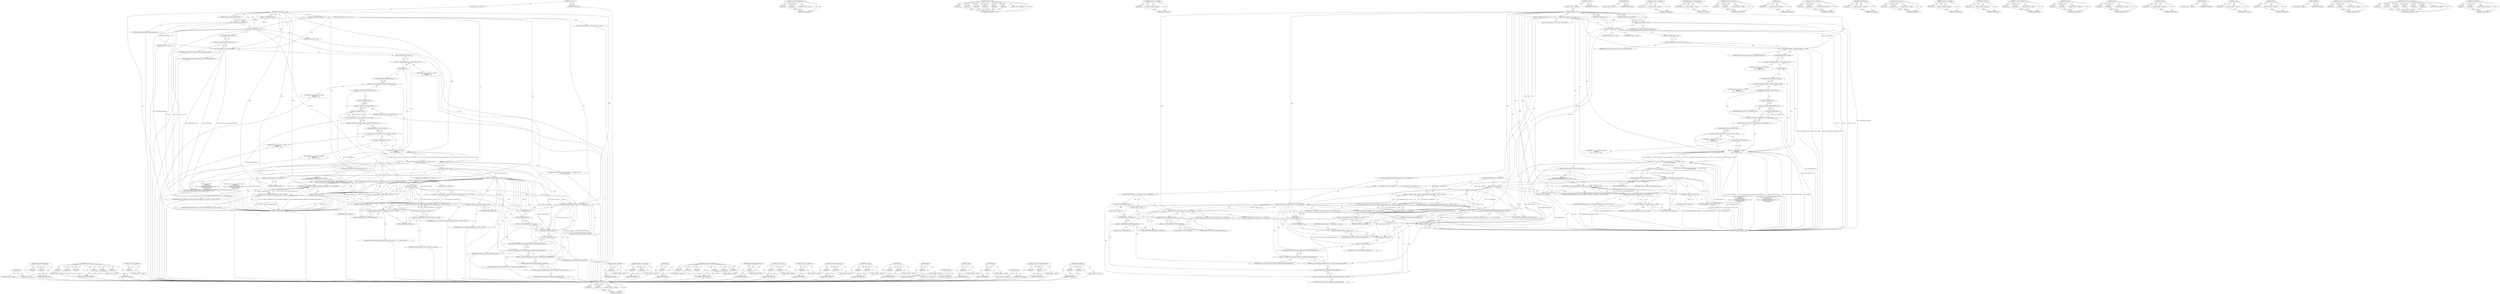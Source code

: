 digraph "OnParseFailure" {
vulnerable_204 [label=<(METHOD,profile)>];
vulnerable_205 [label=<(BLOCK,&lt;empty&gt;,&lt;empty&gt;)>];
vulnerable_206 [label=<(METHOD_RETURN,ANY)>];
vulnerable_181 [label=<(METHOD,Extension.GetDefaultIcon)>];
vulnerable_182 [label=<(PARAM,p1)>];
vulnerable_183 [label=<(PARAM,p2)>];
vulnerable_184 [label=<(BLOCK,&lt;empty&gt;,&lt;empty&gt;)>];
vulnerable_185 [label=<(METHOD_RETURN,ANY)>];
vulnerable_134 [label=<(METHOD,Extension.Create)>];
vulnerable_135 [label=<(PARAM,p1)>];
vulnerable_136 [label=<(PARAM,p2)>];
vulnerable_137 [label=<(PARAM,p3)>];
vulnerable_138 [label=<(PARAM,p4)>];
vulnerable_139 [label=<(PARAM,p5)>];
vulnerable_140 [label=<(PARAM,p6)>];
vulnerable_141 [label=<(BLOCK,&lt;empty&gt;,&lt;empty&gt;)>];
vulnerable_142 [label=<(METHOD_RETURN,ANY)>];
vulnerable_159 [label=<(METHOD,&lt;operator&gt;.addressOf)>];
vulnerable_160 [label=<(PARAM,p1)>];
vulnerable_161 [label=<(BLOCK,&lt;empty&gt;,&lt;empty&gt;)>];
vulnerable_162 [label=<(METHOD_RETURN,ANY)>];
vulnerable_6 [label=<(METHOD,&lt;global&gt;)<SUB>1</SUB>>];
vulnerable_7 [label=<(BLOCK,&lt;empty&gt;,&lt;empty&gt;)<SUB>1</SUB>>];
vulnerable_8 [label=<(METHOD,OnParseSuccess)<SUB>1</SUB>>];
vulnerable_9 [label=<(PARAM,const SkBitmap&amp; icon)<SUB>2</SUB>>];
vulnerable_10 [label=<(PARAM,DictionaryValue* parsed_manifest)<SUB>2</SUB>>];
vulnerable_11 [label=<(BLOCK,{
  CHECK(parsed_manifest);
  icon_ = icon;
  p...,{
  CHECK(parsed_manifest);
  icon_ = icon;
  p...)<SUB>2</SUB>>];
vulnerable_12 [label=<(CHECK,CHECK(parsed_manifest))<SUB>3</SUB>>];
vulnerable_13 [label=<(IDENTIFIER,parsed_manifest,CHECK(parsed_manifest))<SUB>3</SUB>>];
vulnerable_14 [label=<(&lt;operator&gt;.assignment,icon_ = icon)<SUB>4</SUB>>];
vulnerable_15 [label=<(IDENTIFIER,icon_,icon_ = icon)<SUB>4</SUB>>];
vulnerable_16 [label=<(IDENTIFIER,icon,icon_ = icon)<SUB>4</SUB>>];
vulnerable_17 [label=<(reset,parsed_manifest_.reset(parsed_manifest))<SUB>5</SUB>>];
vulnerable_18 [label=<(&lt;operator&gt;.fieldAccess,parsed_manifest_.reset)<SUB>5</SUB>>];
vulnerable_19 [label=<(IDENTIFIER,parsed_manifest_,parsed_manifest_.reset(parsed_manifest))<SUB>5</SUB>>];
vulnerable_20 [label=<(FIELD_IDENTIFIER,reset,reset)<SUB>5</SUB>>];
vulnerable_21 [label=<(IDENTIFIER,parsed_manifest,parsed_manifest_.reset(parsed_manifest))<SUB>5</SUB>>];
vulnerable_22 [label="<(LOCAL,std.string init_errors: std.string)<SUB>7</SUB>>"];
vulnerable_23 [label="<(&lt;operator&gt;.assignment,dummy_extension_ = Extension::Create(
      Fil...)<SUB>8</SUB>>"];
vulnerable_24 [label="<(IDENTIFIER,dummy_extension_,dummy_extension_ = Extension::Create(
      Fil...)<SUB>8</SUB>>"];
vulnerable_25 [label="<(Extension.Create,Extension::Create(
      FilePath(),
      Exte...)<SUB>8</SUB>>"];
vulnerable_26 [label="<(&lt;operator&gt;.fieldAccess,Extension::Create)<SUB>8</SUB>>"];
vulnerable_27 [label="<(IDENTIFIER,Extension,Extension::Create(
      FilePath(),
      Exte...)<SUB>8</SUB>>"];
vulnerable_28 [label=<(FIELD_IDENTIFIER,Create,Create)<SUB>8</SUB>>];
vulnerable_29 [label=<(FilePath,FilePath())<SUB>9</SUB>>];
vulnerable_30 [label="<(&lt;operator&gt;.fieldAccess,Extension::INTERNAL)<SUB>10</SUB>>"];
vulnerable_31 [label="<(IDENTIFIER,Extension,Extension::Create(
      FilePath(),
      Exte...)<SUB>10</SUB>>"];
vulnerable_32 [label=<(FIELD_IDENTIFIER,INTERNAL,INTERNAL)<SUB>10</SUB>>];
vulnerable_33 [label=<(&lt;operator&gt;.indirection,*static_cast&lt;DictionaryValue*&gt;(parsed_manifest_...)<SUB>11</SUB>>];
vulnerable_34 [label=<(&lt;operator&gt;.cast,static_cast&lt;DictionaryValue*&gt;(parsed_manifest_....)<SUB>11</SUB>>];
vulnerable_35 [label=<(UNKNOWN,DictionaryValue*,DictionaryValue*)<SUB>11</SUB>>];
vulnerable_36 [label=<(get,parsed_manifest_.get())<SUB>11</SUB>>];
vulnerable_37 [label=<(&lt;operator&gt;.fieldAccess,parsed_manifest_.get)<SUB>11</SUB>>];
vulnerable_38 [label=<(IDENTIFIER,parsed_manifest_,parsed_manifest_.get())<SUB>11</SUB>>];
vulnerable_39 [label=<(FIELD_IDENTIFIER,get,get)<SUB>11</SUB>>];
vulnerable_40 [label="<(&lt;operator&gt;.fieldAccess,Extension::NO_FLAGS)<SUB>12</SUB>>"];
vulnerable_41 [label="<(IDENTIFIER,Extension,Extension::Create(
      FilePath(),
      Exte...)<SUB>12</SUB>>"];
vulnerable_42 [label=<(FIELD_IDENTIFIER,NO_FLAGS,NO_FLAGS)<SUB>12</SUB>>];
vulnerable_43 [label=<(&lt;operator&gt;.addressOf,&amp;init_errors)<SUB>13</SUB>>];
vulnerable_44 [label="<(IDENTIFIER,init_errors,Extension::Create(
      FilePath(),
      Exte...)<SUB>13</SUB>>"];
vulnerable_45 [label=<(CONTROL_STRUCTURE,IF,if (!dummy_extension_.get()))<SUB>14</SUB>>];
vulnerable_46 [label=<(&lt;operator&gt;.logicalNot,!dummy_extension_.get())<SUB>14</SUB>>];
vulnerable_47 [label=<(get,dummy_extension_.get())<SUB>14</SUB>>];
vulnerable_48 [label=<(&lt;operator&gt;.fieldAccess,dummy_extension_.get)<SUB>14</SUB>>];
vulnerable_49 [label=<(IDENTIFIER,dummy_extension_,dummy_extension_.get())<SUB>14</SUB>>];
vulnerable_50 [label=<(FIELD_IDENTIFIER,get,get)<SUB>14</SUB>>];
vulnerable_51 [label="<(BLOCK,{
    OnParseFailure(MANIFEST_ERROR, std::strin...,{
    OnParseFailure(MANIFEST_ERROR, std::strin...)<SUB>14</SUB>>"];
vulnerable_52 [label="<(OnParseFailure,OnParseFailure(MANIFEST_ERROR, std::string(kInv...)<SUB>15</SUB>>"];
vulnerable_53 [label="<(IDENTIFIER,MANIFEST_ERROR,OnParseFailure(MANIFEST_ERROR, std::string(kInv...)<SUB>15</SUB>>"];
vulnerable_54 [label="<(std.string,std::string(kInvalidManifestError))<SUB>15</SUB>>"];
vulnerable_55 [label="<(&lt;operator&gt;.fieldAccess,std::string)<SUB>15</SUB>>"];
vulnerable_56 [label="<(IDENTIFIER,std,std::string(kInvalidManifestError))<SUB>15</SUB>>"];
vulnerable_57 [label=<(FIELD_IDENTIFIER,string,string)<SUB>15</SUB>>];
vulnerable_58 [label="<(IDENTIFIER,kInvalidManifestError,std::string(kInvalidManifestError))<SUB>15</SUB>>"];
vulnerable_59 [label=<(RETURN,return;,return;)<SUB>16</SUB>>];
vulnerable_60 [label=<(CONTROL_STRUCTURE,IF,if (icon_.empty()))<SUB>18</SUB>>];
vulnerable_61 [label=<(empty,icon_.empty())<SUB>18</SUB>>];
vulnerable_62 [label=<(&lt;operator&gt;.fieldAccess,icon_.empty)<SUB>18</SUB>>];
vulnerable_63 [label=<(IDENTIFIER,icon_,icon_.empty())<SUB>18</SUB>>];
vulnerable_64 [label=<(FIELD_IDENTIFIER,empty,empty)<SUB>18</SUB>>];
vulnerable_65 [label=<(BLOCK,&lt;empty&gt;,&lt;empty&gt;)<SUB>19</SUB>>];
vulnerable_66 [label="<(&lt;operator&gt;.assignment,icon_ = Extension::GetDefaultIcon(dummy_extensi...)<SUB>19</SUB>>"];
vulnerable_67 [label="<(IDENTIFIER,icon_,icon_ = Extension::GetDefaultIcon(dummy_extensi...)<SUB>19</SUB>>"];
vulnerable_68 [label="<(Extension.GetDefaultIcon,Extension::GetDefaultIcon(dummy_extension_-&gt;is_...)<SUB>19</SUB>>"];
vulnerable_69 [label="<(&lt;operator&gt;.fieldAccess,Extension::GetDefaultIcon)<SUB>19</SUB>>"];
vulnerable_70 [label="<(IDENTIFIER,Extension,Extension::GetDefaultIcon(dummy_extension_-&gt;is_...)<SUB>19</SUB>>"];
vulnerable_71 [label=<(FIELD_IDENTIFIER,GetDefaultIcon,GetDefaultIcon)<SUB>19</SUB>>];
vulnerable_72 [label=<(is_app,dummy_extension_-&gt;is_app())<SUB>19</SUB>>];
vulnerable_73 [label=<(&lt;operator&gt;.indirectFieldAccess,dummy_extension_-&gt;is_app)<SUB>19</SUB>>];
vulnerable_74 [label=<(IDENTIFIER,dummy_extension_,dummy_extension_-&gt;is_app())<SUB>19</SUB>>];
vulnerable_75 [label=<(FIELD_IDENTIFIER,is_app,is_app)<SUB>19</SUB>>];
vulnerable_76 [label=<(ShowExtensionInstallDialog,ShowExtensionInstallDialog(profile(),
         ...)<SUB>21</SUB>>];
vulnerable_77 [label=<(profile,profile())<SUB>21</SUB>>];
vulnerable_78 [label=<(LITERAL,this,ShowExtensionInstallDialog(profile(),
         ...)<SUB>22</SUB>>];
vulnerable_79 [label=<(get,dummy_extension_.get())<SUB>23</SUB>>];
vulnerable_80 [label=<(&lt;operator&gt;.fieldAccess,dummy_extension_.get)<SUB>23</SUB>>];
vulnerable_81 [label=<(IDENTIFIER,dummy_extension_,dummy_extension_.get())<SUB>23</SUB>>];
vulnerable_82 [label=<(FIELD_IDENTIFIER,get,get)<SUB>23</SUB>>];
vulnerable_83 [label=<(&lt;operator&gt;.addressOf,&amp;icon_)<SUB>24</SUB>>];
vulnerable_84 [label=<(IDENTIFIER,icon_,ShowExtensionInstallDialog(profile(),
         ...)<SUB>24</SUB>>];
vulnerable_85 [label=<(GetPermissionMessageStrings,dummy_extension_-&gt;GetPermissionMessageStrings())<SUB>25</SUB>>];
vulnerable_86 [label=<(&lt;operator&gt;.indirectFieldAccess,dummy_extension_-&gt;GetPermissionMessageStrings)<SUB>25</SUB>>];
vulnerable_87 [label=<(IDENTIFIER,dummy_extension_,dummy_extension_-&gt;GetPermissionMessageStrings())<SUB>25</SUB>>];
vulnerable_88 [label=<(FIELD_IDENTIFIER,GetPermissionMessageStrings,GetPermissionMessageStrings)<SUB>25</SUB>>];
vulnerable_89 [label="<(&lt;operator&gt;.fieldAccess,ExtensionInstallUI::INSTALL_PROMPT)<SUB>26</SUB>>"];
vulnerable_90 [label=<(IDENTIFIER,ExtensionInstallUI,ShowExtensionInstallDialog(profile(),
         ...)<SUB>26</SUB>>];
vulnerable_91 [label=<(FIELD_IDENTIFIER,INSTALL_PROMPT,INSTALL_PROMPT)<SUB>26</SUB>>];
vulnerable_92 [label=<(METHOD_RETURN,void)<SUB>1</SUB>>];
vulnerable_94 [label=<(METHOD_RETURN,ANY)<SUB>1</SUB>>];
vulnerable_163 [label=<(METHOD,&lt;operator&gt;.logicalNot)>];
vulnerable_164 [label=<(PARAM,p1)>];
vulnerable_165 [label=<(BLOCK,&lt;empty&gt;,&lt;empty&gt;)>];
vulnerable_166 [label=<(METHOD_RETURN,ANY)>];
vulnerable_119 [label=<(METHOD,&lt;operator&gt;.assignment)>];
vulnerable_120 [label=<(PARAM,p1)>];
vulnerable_121 [label=<(PARAM,p2)>];
vulnerable_122 [label=<(BLOCK,&lt;empty&gt;,&lt;empty&gt;)>];
vulnerable_123 [label=<(METHOD_RETURN,ANY)>];
vulnerable_155 [label=<(METHOD,get)>];
vulnerable_156 [label=<(PARAM,p1)>];
vulnerable_157 [label=<(BLOCK,&lt;empty&gt;,&lt;empty&gt;)>];
vulnerable_158 [label=<(METHOD_RETURN,ANY)>];
vulnerable_195 [label=<(METHOD,ShowExtensionInstallDialog)>];
vulnerable_196 [label=<(PARAM,p1)>];
vulnerable_197 [label=<(PARAM,p2)>];
vulnerable_198 [label=<(PARAM,p3)>];
vulnerable_199 [label=<(PARAM,p4)>];
vulnerable_200 [label=<(PARAM,p5)>];
vulnerable_201 [label=<(PARAM,p6)>];
vulnerable_202 [label=<(BLOCK,&lt;empty&gt;,&lt;empty&gt;)>];
vulnerable_203 [label=<(METHOD_RETURN,ANY)>];
vulnerable_207 [label=<(METHOD,GetPermissionMessageStrings)>];
vulnerable_208 [label=<(PARAM,p1)>];
vulnerable_209 [label=<(BLOCK,&lt;empty&gt;,&lt;empty&gt;)>];
vulnerable_210 [label=<(METHOD_RETURN,ANY)>];
vulnerable_150 [label=<(METHOD,&lt;operator&gt;.cast)>];
vulnerable_151 [label=<(PARAM,p1)>];
vulnerable_152 [label=<(PARAM,p2)>];
vulnerable_153 [label=<(BLOCK,&lt;empty&gt;,&lt;empty&gt;)>];
vulnerable_154 [label=<(METHOD_RETURN,ANY)>];
vulnerable_146 [label=<(METHOD,&lt;operator&gt;.indirection)>];
vulnerable_147 [label=<(PARAM,p1)>];
vulnerable_148 [label=<(BLOCK,&lt;empty&gt;,&lt;empty&gt;)>];
vulnerable_149 [label=<(METHOD_RETURN,ANY)>];
vulnerable_129 [label=<(METHOD,&lt;operator&gt;.fieldAccess)>];
vulnerable_130 [label=<(PARAM,p1)>];
vulnerable_131 [label=<(PARAM,p2)>];
vulnerable_132 [label=<(BLOCK,&lt;empty&gt;,&lt;empty&gt;)>];
vulnerable_133 [label=<(METHOD_RETURN,ANY)>];
vulnerable_172 [label=<(METHOD,std.string)>];
vulnerable_173 [label=<(PARAM,p1)>];
vulnerable_174 [label=<(PARAM,p2)>];
vulnerable_175 [label=<(BLOCK,&lt;empty&gt;,&lt;empty&gt;)>];
vulnerable_176 [label=<(METHOD_RETURN,ANY)>];
vulnerable_124 [label=<(METHOD,reset)>];
vulnerable_125 [label=<(PARAM,p1)>];
vulnerable_126 [label=<(PARAM,p2)>];
vulnerable_127 [label=<(BLOCK,&lt;empty&gt;,&lt;empty&gt;)>];
vulnerable_128 [label=<(METHOD_RETURN,ANY)>];
vulnerable_115 [label=<(METHOD,CHECK)>];
vulnerable_116 [label=<(PARAM,p1)>];
vulnerable_117 [label=<(BLOCK,&lt;empty&gt;,&lt;empty&gt;)>];
vulnerable_118 [label=<(METHOD_RETURN,ANY)>];
vulnerable_109 [label=<(METHOD,&lt;global&gt;)<SUB>1</SUB>>];
vulnerable_110 [label=<(BLOCK,&lt;empty&gt;,&lt;empty&gt;)>];
vulnerable_111 [label=<(METHOD_RETURN,ANY)>];
vulnerable_186 [label=<(METHOD,is_app)>];
vulnerable_187 [label=<(PARAM,p1)>];
vulnerable_188 [label=<(BLOCK,&lt;empty&gt;,&lt;empty&gt;)>];
vulnerable_189 [label=<(METHOD_RETURN,ANY)>];
vulnerable_177 [label=<(METHOD,empty)>];
vulnerable_178 [label=<(PARAM,p1)>];
vulnerable_179 [label=<(BLOCK,&lt;empty&gt;,&lt;empty&gt;)>];
vulnerable_180 [label=<(METHOD_RETURN,ANY)>];
vulnerable_143 [label=<(METHOD,FilePath)>];
vulnerable_144 [label=<(BLOCK,&lt;empty&gt;,&lt;empty&gt;)>];
vulnerable_145 [label=<(METHOD_RETURN,ANY)>];
vulnerable_190 [label=<(METHOD,&lt;operator&gt;.indirectFieldAccess)>];
vulnerable_191 [label=<(PARAM,p1)>];
vulnerable_192 [label=<(PARAM,p2)>];
vulnerable_193 [label=<(BLOCK,&lt;empty&gt;,&lt;empty&gt;)>];
vulnerable_194 [label=<(METHOD_RETURN,ANY)>];
vulnerable_167 [label=<(METHOD,OnParseFailure)>];
vulnerable_168 [label=<(PARAM,p1)>];
vulnerable_169 [label=<(PARAM,p2)>];
vulnerable_170 [label=<(BLOCK,&lt;empty&gt;,&lt;empty&gt;)>];
vulnerable_171 [label=<(METHOD_RETURN,ANY)>];
fixed_221 [label=<(METHOD,&lt;operator&gt;.equals)>];
fixed_222 [label=<(PARAM,p1)>];
fixed_223 [label=<(PARAM,p2)>];
fixed_224 [label=<(BLOCK,&lt;empty&gt;,&lt;empty&gt;)>];
fixed_225 [label=<(METHOD_RETURN,ANY)>];
fixed_202 [label=<(METHOD,Extension.GetDefaultIcon)>];
fixed_203 [label=<(PARAM,p1)>];
fixed_204 [label=<(PARAM,p2)>];
fixed_205 [label=<(BLOCK,&lt;empty&gt;,&lt;empty&gt;)>];
fixed_206 [label=<(METHOD_RETURN,ANY)>];
fixed_155 [label=<(METHOD,Extension.Create)>];
fixed_156 [label=<(PARAM,p1)>];
fixed_157 [label=<(PARAM,p2)>];
fixed_158 [label=<(PARAM,p3)>];
fixed_159 [label=<(PARAM,p4)>];
fixed_160 [label=<(PARAM,p5)>];
fixed_161 [label=<(PARAM,p6)>];
fixed_162 [label=<(BLOCK,&lt;empty&gt;,&lt;empty&gt;)>];
fixed_163 [label=<(METHOD_RETURN,ANY)>];
fixed_180 [label=<(METHOD,&lt;operator&gt;.addressOf)>];
fixed_181 [label=<(PARAM,p1)>];
fixed_182 [label=<(BLOCK,&lt;empty&gt;,&lt;empty&gt;)>];
fixed_183 [label=<(METHOD_RETURN,ANY)>];
fixed_6 [label=<(METHOD,&lt;global&gt;)<SUB>1</SUB>>];
fixed_7 [label=<(BLOCK,&lt;empty&gt;,&lt;empty&gt;)<SUB>1</SUB>>];
fixed_8 [label=<(METHOD,OnParseSuccess)<SUB>1</SUB>>];
fixed_9 [label=<(PARAM,const SkBitmap&amp; icon)<SUB>2</SUB>>];
fixed_10 [label=<(PARAM,DictionaryValue* parsed_manifest)<SUB>2</SUB>>];
fixed_11 [label=<(BLOCK,{
  CHECK(parsed_manifest);
  icon_ = icon;
  p...,{
  CHECK(parsed_manifest);
  icon_ = icon;
  p...)<SUB>2</SUB>>];
fixed_12 [label=<(CHECK,CHECK(parsed_manifest))<SUB>3</SUB>>];
fixed_13 [label=<(IDENTIFIER,parsed_manifest,CHECK(parsed_manifest))<SUB>3</SUB>>];
fixed_14 [label=<(&lt;operator&gt;.assignment,icon_ = icon)<SUB>4</SUB>>];
fixed_15 [label=<(IDENTIFIER,icon_,icon_ = icon)<SUB>4</SUB>>];
fixed_16 [label=<(IDENTIFIER,icon,icon_ = icon)<SUB>4</SUB>>];
fixed_17 [label=<(reset,parsed_manifest_.reset(parsed_manifest))<SUB>5</SUB>>];
fixed_18 [label=<(&lt;operator&gt;.fieldAccess,parsed_manifest_.reset)<SUB>5</SUB>>];
fixed_19 [label=<(IDENTIFIER,parsed_manifest_,parsed_manifest_.reset(parsed_manifest))<SUB>5</SUB>>];
fixed_20 [label=<(FIELD_IDENTIFIER,reset,reset)<SUB>5</SUB>>];
fixed_21 [label=<(IDENTIFIER,parsed_manifest,parsed_manifest_.reset(parsed_manifest))<SUB>5</SUB>>];
fixed_22 [label="<(LOCAL,std.string init_errors: std.string)<SUB>7</SUB>>"];
fixed_23 [label="<(&lt;operator&gt;.assignment,dummy_extension_ = Extension::Create(
      Fil...)<SUB>8</SUB>>"];
fixed_24 [label="<(IDENTIFIER,dummy_extension_,dummy_extension_ = Extension::Create(
      Fil...)<SUB>8</SUB>>"];
fixed_25 [label="<(Extension.Create,Extension::Create(
      FilePath(),
      Exte...)<SUB>8</SUB>>"];
fixed_26 [label="<(&lt;operator&gt;.fieldAccess,Extension::Create)<SUB>8</SUB>>"];
fixed_27 [label="<(IDENTIFIER,Extension,Extension::Create(
      FilePath(),
      Exte...)<SUB>8</SUB>>"];
fixed_28 [label=<(FIELD_IDENTIFIER,Create,Create)<SUB>8</SUB>>];
fixed_29 [label=<(FilePath,FilePath())<SUB>9</SUB>>];
fixed_30 [label="<(&lt;operator&gt;.fieldAccess,Extension::INTERNAL)<SUB>10</SUB>>"];
fixed_31 [label="<(IDENTIFIER,Extension,Extension::Create(
      FilePath(),
      Exte...)<SUB>10</SUB>>"];
fixed_32 [label=<(FIELD_IDENTIFIER,INTERNAL,INTERNAL)<SUB>10</SUB>>];
fixed_33 [label=<(&lt;operator&gt;.indirection,*static_cast&lt;DictionaryValue*&gt;(parsed_manifest_...)<SUB>11</SUB>>];
fixed_34 [label=<(&lt;operator&gt;.cast,static_cast&lt;DictionaryValue*&gt;(parsed_manifest_....)<SUB>11</SUB>>];
fixed_35 [label=<(UNKNOWN,DictionaryValue*,DictionaryValue*)<SUB>11</SUB>>];
fixed_36 [label=<(get,parsed_manifest_.get())<SUB>11</SUB>>];
fixed_37 [label=<(&lt;operator&gt;.fieldAccess,parsed_manifest_.get)<SUB>11</SUB>>];
fixed_38 [label=<(IDENTIFIER,parsed_manifest_,parsed_manifest_.get())<SUB>11</SUB>>];
fixed_39 [label=<(FIELD_IDENTIFIER,get,get)<SUB>11</SUB>>];
fixed_40 [label="<(&lt;operator&gt;.fieldAccess,Extension::NO_FLAGS)<SUB>12</SUB>>"];
fixed_41 [label="<(IDENTIFIER,Extension,Extension::Create(
      FilePath(),
      Exte...)<SUB>12</SUB>>"];
fixed_42 [label=<(FIELD_IDENTIFIER,NO_FLAGS,NO_FLAGS)<SUB>12</SUB>>];
fixed_43 [label=<(&lt;operator&gt;.addressOf,&amp;init_errors)<SUB>13</SUB>>];
fixed_44 [label="<(IDENTIFIER,init_errors,Extension::Create(
      FilePath(),
      Exte...)<SUB>13</SUB>>"];
fixed_45 [label=<(CONTROL_STRUCTURE,IF,if (!dummy_extension_.get()))<SUB>14</SUB>>];
fixed_46 [label=<(&lt;operator&gt;.logicalNot,!dummy_extension_.get())<SUB>14</SUB>>];
fixed_47 [label=<(get,dummy_extension_.get())<SUB>14</SUB>>];
fixed_48 [label=<(&lt;operator&gt;.fieldAccess,dummy_extension_.get)<SUB>14</SUB>>];
fixed_49 [label=<(IDENTIFIER,dummy_extension_,dummy_extension_.get())<SUB>14</SUB>>];
fixed_50 [label=<(FIELD_IDENTIFIER,get,get)<SUB>14</SUB>>];
fixed_51 [label="<(BLOCK,{
    OnParseFailure(MANIFEST_ERROR, std::strin...,{
    OnParseFailure(MANIFEST_ERROR, std::strin...)<SUB>14</SUB>>"];
fixed_52 [label="<(OnParseFailure,OnParseFailure(MANIFEST_ERROR, std::string(kInv...)<SUB>15</SUB>>"];
fixed_53 [label="<(IDENTIFIER,MANIFEST_ERROR,OnParseFailure(MANIFEST_ERROR, std::string(kInv...)<SUB>15</SUB>>"];
fixed_54 [label="<(std.string,std::string(kInvalidManifestError))<SUB>15</SUB>>"];
fixed_55 [label="<(&lt;operator&gt;.fieldAccess,std::string)<SUB>15</SUB>>"];
fixed_56 [label="<(IDENTIFIER,std,std::string(kInvalidManifestError))<SUB>15</SUB>>"];
fixed_57 [label=<(FIELD_IDENTIFIER,string,string)<SUB>15</SUB>>];
fixed_58 [label="<(IDENTIFIER,kInvalidManifestError,std::string(kInvalidManifestError))<SUB>15</SUB>>"];
fixed_59 [label=<(RETURN,return;,return;)<SUB>16</SUB>>];
fixed_60 [label=<(CONTROL_STRUCTURE,IF,if (icon_.empty()))<SUB>18</SUB>>];
fixed_61 [label=<(empty,icon_.empty())<SUB>18</SUB>>];
fixed_62 [label=<(&lt;operator&gt;.fieldAccess,icon_.empty)<SUB>18</SUB>>];
fixed_63 [label=<(IDENTIFIER,icon_,icon_.empty())<SUB>18</SUB>>];
fixed_64 [label=<(FIELD_IDENTIFIER,empty,empty)<SUB>18</SUB>>];
fixed_65 [label=<(BLOCK,&lt;empty&gt;,&lt;empty&gt;)<SUB>19</SUB>>];
fixed_66 [label="<(&lt;operator&gt;.assignment,icon_ = Extension::GetDefaultIcon(dummy_extensi...)<SUB>19</SUB>>"];
fixed_67 [label="<(IDENTIFIER,icon_,icon_ = Extension::GetDefaultIcon(dummy_extensi...)<SUB>19</SUB>>"];
fixed_68 [label="<(Extension.GetDefaultIcon,Extension::GetDefaultIcon(dummy_extension_-&gt;is_...)<SUB>19</SUB>>"];
fixed_69 [label="<(&lt;operator&gt;.fieldAccess,Extension::GetDefaultIcon)<SUB>19</SUB>>"];
fixed_70 [label="<(IDENTIFIER,Extension,Extension::GetDefaultIcon(dummy_extension_-&gt;is_...)<SUB>19</SUB>>"];
fixed_71 [label=<(FIELD_IDENTIFIER,GetDefaultIcon,GetDefaultIcon)<SUB>19</SUB>>];
fixed_72 [label=<(is_app,dummy_extension_-&gt;is_app())<SUB>19</SUB>>];
fixed_73 [label=<(&lt;operator&gt;.indirectFieldAccess,dummy_extension_-&gt;is_app)<SUB>19</SUB>>];
fixed_74 [label=<(IDENTIFIER,dummy_extension_,dummy_extension_-&gt;is_app())<SUB>19</SUB>>];
fixed_75 [label=<(FIELD_IDENTIFIER,is_app,is_app)<SUB>19</SUB>>];
fixed_76 [label=<(CONTROL_STRUCTURE,IF,if (auto_confirm_for_tests != DO_NOT_SKIP))<SUB>23</SUB>>];
fixed_77 [label=<(&lt;operator&gt;.notEquals,auto_confirm_for_tests != DO_NOT_SKIP)<SUB>23</SUB>>];
fixed_78 [label=<(IDENTIFIER,auto_confirm_for_tests,auto_confirm_for_tests != DO_NOT_SKIP)<SUB>23</SUB>>];
fixed_79 [label=<(IDENTIFIER,DO_NOT_SKIP,auto_confirm_for_tests != DO_NOT_SKIP)<SUB>23</SUB>>];
fixed_80 [label=<(BLOCK,{
    if (auto_confirm_for_tests == PROCEED)
  ...,{
    if (auto_confirm_for_tests == PROCEED)
  ...)<SUB>23</SUB>>];
fixed_81 [label=<(CONTROL_STRUCTURE,IF,if (auto_confirm_for_tests == PROCEED))<SUB>24</SUB>>];
fixed_82 [label=<(&lt;operator&gt;.equals,auto_confirm_for_tests == PROCEED)<SUB>24</SUB>>];
fixed_83 [label=<(IDENTIFIER,auto_confirm_for_tests,auto_confirm_for_tests == PROCEED)<SUB>24</SUB>>];
fixed_84 [label=<(IDENTIFIER,PROCEED,auto_confirm_for_tests == PROCEED)<SUB>24</SUB>>];
fixed_85 [label=<(BLOCK,&lt;empty&gt;,&lt;empty&gt;)<SUB>25</SUB>>];
fixed_86 [label=<(InstallUIProceed,this-&gt;InstallUIProceed())<SUB>25</SUB>>];
fixed_87 [label=<(&lt;operator&gt;.indirectFieldAccess,this-&gt;InstallUIProceed)<SUB>25</SUB>>];
fixed_88 [label=<(LITERAL,this,this-&gt;InstallUIProceed())<SUB>25</SUB>>];
fixed_89 [label=<(FIELD_IDENTIFIER,InstallUIProceed,InstallUIProceed)<SUB>25</SUB>>];
fixed_90 [label=<(CONTROL_STRUCTURE,ELSE,else)<SUB>27</SUB>>];
fixed_91 [label=<(BLOCK,&lt;empty&gt;,&lt;empty&gt;)<SUB>27</SUB>>];
fixed_92 [label=<(InstallUIAbort,this-&gt;InstallUIAbort())<SUB>27</SUB>>];
fixed_93 [label=<(&lt;operator&gt;.indirectFieldAccess,this-&gt;InstallUIAbort)<SUB>27</SUB>>];
fixed_94 [label=<(LITERAL,this,this-&gt;InstallUIAbort())<SUB>27</SUB>>];
fixed_95 [label=<(FIELD_IDENTIFIER,InstallUIAbort,InstallUIAbort)<SUB>27</SUB>>];
fixed_96 [label=<(RETURN,return;,return;)<SUB>28</SUB>>];
fixed_97 [label=<(ShowExtensionInstallDialog,ShowExtensionInstallDialog(profile(),
         ...)<SUB>31</SUB>>];
fixed_98 [label=<(profile,profile())<SUB>31</SUB>>];
fixed_99 [label=<(LITERAL,this,ShowExtensionInstallDialog(profile(),
         ...)<SUB>32</SUB>>];
fixed_100 [label=<(get,dummy_extension_.get())<SUB>33</SUB>>];
fixed_101 [label=<(&lt;operator&gt;.fieldAccess,dummy_extension_.get)<SUB>33</SUB>>];
fixed_102 [label=<(IDENTIFIER,dummy_extension_,dummy_extension_.get())<SUB>33</SUB>>];
fixed_103 [label=<(FIELD_IDENTIFIER,get,get)<SUB>33</SUB>>];
fixed_104 [label=<(&lt;operator&gt;.addressOf,&amp;icon_)<SUB>34</SUB>>];
fixed_105 [label=<(IDENTIFIER,icon_,ShowExtensionInstallDialog(profile(),
         ...)<SUB>34</SUB>>];
fixed_106 [label=<(GetPermissionMessageStrings,dummy_extension_-&gt;GetPermissionMessageStrings())<SUB>35</SUB>>];
fixed_107 [label=<(&lt;operator&gt;.indirectFieldAccess,dummy_extension_-&gt;GetPermissionMessageStrings)<SUB>35</SUB>>];
fixed_108 [label=<(IDENTIFIER,dummy_extension_,dummy_extension_-&gt;GetPermissionMessageStrings())<SUB>35</SUB>>];
fixed_109 [label=<(FIELD_IDENTIFIER,GetPermissionMessageStrings,GetPermissionMessageStrings)<SUB>35</SUB>>];
fixed_110 [label="<(&lt;operator&gt;.fieldAccess,ExtensionInstallUI::INSTALL_PROMPT)<SUB>36</SUB>>"];
fixed_111 [label=<(IDENTIFIER,ExtensionInstallUI,ShowExtensionInstallDialog(profile(),
         ...)<SUB>36</SUB>>];
fixed_112 [label=<(FIELD_IDENTIFIER,INSTALL_PROMPT,INSTALL_PROMPT)<SUB>36</SUB>>];
fixed_113 [label=<(METHOD_RETURN,void)<SUB>1</SUB>>];
fixed_115 [label=<(METHOD_RETURN,ANY)<SUB>1</SUB>>];
fixed_243 [label=<(METHOD,profile)>];
fixed_244 [label=<(BLOCK,&lt;empty&gt;,&lt;empty&gt;)>];
fixed_245 [label=<(METHOD_RETURN,ANY)>];
fixed_184 [label=<(METHOD,&lt;operator&gt;.logicalNot)>];
fixed_185 [label=<(PARAM,p1)>];
fixed_186 [label=<(BLOCK,&lt;empty&gt;,&lt;empty&gt;)>];
fixed_187 [label=<(METHOD_RETURN,ANY)>];
fixed_246 [label=<(METHOD,GetPermissionMessageStrings)>];
fixed_247 [label=<(PARAM,p1)>];
fixed_248 [label=<(BLOCK,&lt;empty&gt;,&lt;empty&gt;)>];
fixed_249 [label=<(METHOD_RETURN,ANY)>];
fixed_140 [label=<(METHOD,&lt;operator&gt;.assignment)>];
fixed_141 [label=<(PARAM,p1)>];
fixed_142 [label=<(PARAM,p2)>];
fixed_143 [label=<(BLOCK,&lt;empty&gt;,&lt;empty&gt;)>];
fixed_144 [label=<(METHOD_RETURN,ANY)>];
fixed_176 [label=<(METHOD,get)>];
fixed_177 [label=<(PARAM,p1)>];
fixed_178 [label=<(BLOCK,&lt;empty&gt;,&lt;empty&gt;)>];
fixed_179 [label=<(METHOD_RETURN,ANY)>];
fixed_216 [label=<(METHOD,&lt;operator&gt;.notEquals)>];
fixed_217 [label=<(PARAM,p1)>];
fixed_218 [label=<(PARAM,p2)>];
fixed_219 [label=<(BLOCK,&lt;empty&gt;,&lt;empty&gt;)>];
fixed_220 [label=<(METHOD_RETURN,ANY)>];
fixed_226 [label=<(METHOD,InstallUIProceed)>];
fixed_227 [label=<(PARAM,p1)>];
fixed_228 [label=<(BLOCK,&lt;empty&gt;,&lt;empty&gt;)>];
fixed_229 [label=<(METHOD_RETURN,ANY)>];
fixed_171 [label=<(METHOD,&lt;operator&gt;.cast)>];
fixed_172 [label=<(PARAM,p1)>];
fixed_173 [label=<(PARAM,p2)>];
fixed_174 [label=<(BLOCK,&lt;empty&gt;,&lt;empty&gt;)>];
fixed_175 [label=<(METHOD_RETURN,ANY)>];
fixed_167 [label=<(METHOD,&lt;operator&gt;.indirection)>];
fixed_168 [label=<(PARAM,p1)>];
fixed_169 [label=<(BLOCK,&lt;empty&gt;,&lt;empty&gt;)>];
fixed_170 [label=<(METHOD_RETURN,ANY)>];
fixed_230 [label=<(METHOD,InstallUIAbort)>];
fixed_231 [label=<(PARAM,p1)>];
fixed_232 [label=<(BLOCK,&lt;empty&gt;,&lt;empty&gt;)>];
fixed_233 [label=<(METHOD_RETURN,ANY)>];
fixed_150 [label=<(METHOD,&lt;operator&gt;.fieldAccess)>];
fixed_151 [label=<(PARAM,p1)>];
fixed_152 [label=<(PARAM,p2)>];
fixed_153 [label=<(BLOCK,&lt;empty&gt;,&lt;empty&gt;)>];
fixed_154 [label=<(METHOD_RETURN,ANY)>];
fixed_193 [label=<(METHOD,std.string)>];
fixed_194 [label=<(PARAM,p1)>];
fixed_195 [label=<(PARAM,p2)>];
fixed_196 [label=<(BLOCK,&lt;empty&gt;,&lt;empty&gt;)>];
fixed_197 [label=<(METHOD_RETURN,ANY)>];
fixed_145 [label=<(METHOD,reset)>];
fixed_146 [label=<(PARAM,p1)>];
fixed_147 [label=<(PARAM,p2)>];
fixed_148 [label=<(BLOCK,&lt;empty&gt;,&lt;empty&gt;)>];
fixed_149 [label=<(METHOD_RETURN,ANY)>];
fixed_136 [label=<(METHOD,CHECK)>];
fixed_137 [label=<(PARAM,p1)>];
fixed_138 [label=<(BLOCK,&lt;empty&gt;,&lt;empty&gt;)>];
fixed_139 [label=<(METHOD_RETURN,ANY)>];
fixed_130 [label=<(METHOD,&lt;global&gt;)<SUB>1</SUB>>];
fixed_131 [label=<(BLOCK,&lt;empty&gt;,&lt;empty&gt;)>];
fixed_132 [label=<(METHOD_RETURN,ANY)>];
fixed_207 [label=<(METHOD,is_app)>];
fixed_208 [label=<(PARAM,p1)>];
fixed_209 [label=<(BLOCK,&lt;empty&gt;,&lt;empty&gt;)>];
fixed_210 [label=<(METHOD_RETURN,ANY)>];
fixed_198 [label=<(METHOD,empty)>];
fixed_199 [label=<(PARAM,p1)>];
fixed_200 [label=<(BLOCK,&lt;empty&gt;,&lt;empty&gt;)>];
fixed_201 [label=<(METHOD_RETURN,ANY)>];
fixed_164 [label=<(METHOD,FilePath)>];
fixed_165 [label=<(BLOCK,&lt;empty&gt;,&lt;empty&gt;)>];
fixed_166 [label=<(METHOD_RETURN,ANY)>];
fixed_211 [label=<(METHOD,&lt;operator&gt;.indirectFieldAccess)>];
fixed_212 [label=<(PARAM,p1)>];
fixed_213 [label=<(PARAM,p2)>];
fixed_214 [label=<(BLOCK,&lt;empty&gt;,&lt;empty&gt;)>];
fixed_215 [label=<(METHOD_RETURN,ANY)>];
fixed_234 [label=<(METHOD,ShowExtensionInstallDialog)>];
fixed_235 [label=<(PARAM,p1)>];
fixed_236 [label=<(PARAM,p2)>];
fixed_237 [label=<(PARAM,p3)>];
fixed_238 [label=<(PARAM,p4)>];
fixed_239 [label=<(PARAM,p5)>];
fixed_240 [label=<(PARAM,p6)>];
fixed_241 [label=<(BLOCK,&lt;empty&gt;,&lt;empty&gt;)>];
fixed_242 [label=<(METHOD_RETURN,ANY)>];
fixed_188 [label=<(METHOD,OnParseFailure)>];
fixed_189 [label=<(PARAM,p1)>];
fixed_190 [label=<(PARAM,p2)>];
fixed_191 [label=<(BLOCK,&lt;empty&gt;,&lt;empty&gt;)>];
fixed_192 [label=<(METHOD_RETURN,ANY)>];
vulnerable_204 -> vulnerable_205  [key=0, label="AST: "];
vulnerable_204 -> vulnerable_206  [key=0, label="AST: "];
vulnerable_204 -> vulnerable_206  [key=1, label="CFG: "];
vulnerable_205 -> fixed_221  [key=0];
vulnerable_206 -> fixed_221  [key=0];
vulnerable_181 -> vulnerable_182  [key=0, label="AST: "];
vulnerable_181 -> vulnerable_182  [key=1, label="DDG: "];
vulnerable_181 -> vulnerable_184  [key=0, label="AST: "];
vulnerable_181 -> vulnerable_183  [key=0, label="AST: "];
vulnerable_181 -> vulnerable_183  [key=1, label="DDG: "];
vulnerable_181 -> vulnerable_185  [key=0, label="AST: "];
vulnerable_181 -> vulnerable_185  [key=1, label="CFG: "];
vulnerable_182 -> vulnerable_185  [key=0, label="DDG: p1"];
vulnerable_183 -> vulnerable_185  [key=0, label="DDG: p2"];
vulnerable_184 -> fixed_221  [key=0];
vulnerable_185 -> fixed_221  [key=0];
vulnerable_134 -> vulnerable_135  [key=0, label="AST: "];
vulnerable_134 -> vulnerable_135  [key=1, label="DDG: "];
vulnerable_134 -> vulnerable_141  [key=0, label="AST: "];
vulnerable_134 -> vulnerable_136  [key=0, label="AST: "];
vulnerable_134 -> vulnerable_136  [key=1, label="DDG: "];
vulnerable_134 -> vulnerable_142  [key=0, label="AST: "];
vulnerable_134 -> vulnerable_142  [key=1, label="CFG: "];
vulnerable_134 -> vulnerable_137  [key=0, label="AST: "];
vulnerable_134 -> vulnerable_137  [key=1, label="DDG: "];
vulnerable_134 -> vulnerable_138  [key=0, label="AST: "];
vulnerable_134 -> vulnerable_138  [key=1, label="DDG: "];
vulnerable_134 -> vulnerable_139  [key=0, label="AST: "];
vulnerable_134 -> vulnerable_139  [key=1, label="DDG: "];
vulnerable_134 -> vulnerable_140  [key=0, label="AST: "];
vulnerable_134 -> vulnerable_140  [key=1, label="DDG: "];
vulnerable_135 -> vulnerable_142  [key=0, label="DDG: p1"];
vulnerable_136 -> vulnerable_142  [key=0, label="DDG: p2"];
vulnerable_137 -> vulnerable_142  [key=0, label="DDG: p3"];
vulnerable_138 -> vulnerable_142  [key=0, label="DDG: p4"];
vulnerable_139 -> vulnerable_142  [key=0, label="DDG: p5"];
vulnerable_140 -> vulnerable_142  [key=0, label="DDG: p6"];
vulnerable_141 -> fixed_221  [key=0];
vulnerable_142 -> fixed_221  [key=0];
vulnerable_159 -> vulnerable_160  [key=0, label="AST: "];
vulnerable_159 -> vulnerable_160  [key=1, label="DDG: "];
vulnerable_159 -> vulnerable_161  [key=0, label="AST: "];
vulnerable_159 -> vulnerable_162  [key=0, label="AST: "];
vulnerable_159 -> vulnerable_162  [key=1, label="CFG: "];
vulnerable_160 -> vulnerable_162  [key=0, label="DDG: p1"];
vulnerable_161 -> fixed_221  [key=0];
vulnerable_162 -> fixed_221  [key=0];
vulnerable_6 -> vulnerable_7  [key=0, label="AST: "];
vulnerable_6 -> vulnerable_94  [key=0, label="AST: "];
vulnerable_6 -> vulnerable_94  [key=1, label="CFG: "];
vulnerable_7 -> vulnerable_8  [key=0, label="AST: "];
vulnerable_8 -> vulnerable_9  [key=0, label="AST: "];
vulnerable_8 -> vulnerable_9  [key=1, label="DDG: "];
vulnerable_8 -> vulnerable_10  [key=0, label="AST: "];
vulnerable_8 -> vulnerable_10  [key=1, label="DDG: "];
vulnerable_8 -> vulnerable_11  [key=0, label="AST: "];
vulnerable_8 -> vulnerable_92  [key=0, label="AST: "];
vulnerable_8 -> vulnerable_12  [key=0, label="CFG: "];
vulnerable_8 -> vulnerable_12  [key=1, label="DDG: "];
vulnerable_8 -> vulnerable_14  [key=0, label="DDG: "];
vulnerable_8 -> vulnerable_17  [key=0, label="DDG: "];
vulnerable_8 -> vulnerable_76  [key=0, label="DDG: "];
vulnerable_8 -> vulnerable_25  [key=0, label="DDG: "];
vulnerable_8 -> vulnerable_59  [key=0, label="DDG: "];
vulnerable_8 -> vulnerable_52  [key=0, label="DDG: "];
vulnerable_8 -> vulnerable_54  [key=0, label="DDG: "];
vulnerable_9 -> vulnerable_14  [key=0, label="DDG: icon"];
vulnerable_10 -> vulnerable_12  [key=0, label="DDG: parsed_manifest"];
vulnerable_11 -> vulnerable_12  [key=0, label="AST: "];
vulnerable_11 -> vulnerable_14  [key=0, label="AST: "];
vulnerable_11 -> vulnerable_17  [key=0, label="AST: "];
vulnerable_11 -> vulnerable_22  [key=0, label="AST: "];
vulnerable_11 -> vulnerable_23  [key=0, label="AST: "];
vulnerable_11 -> vulnerable_45  [key=0, label="AST: "];
vulnerable_11 -> vulnerable_60  [key=0, label="AST: "];
vulnerable_11 -> vulnerable_76  [key=0, label="AST: "];
vulnerable_12 -> vulnerable_13  [key=0, label="AST: "];
vulnerable_12 -> vulnerable_14  [key=0, label="CFG: "];
vulnerable_12 -> vulnerable_92  [key=0, label="DDG: CHECK(parsed_manifest)"];
vulnerable_12 -> vulnerable_17  [key=0, label="DDG: parsed_manifest"];
vulnerable_13 -> fixed_221  [key=0];
vulnerable_14 -> vulnerable_15  [key=0, label="AST: "];
vulnerable_14 -> vulnerable_16  [key=0, label="AST: "];
vulnerable_14 -> vulnerable_20  [key=0, label="CFG: "];
vulnerable_14 -> vulnerable_92  [key=0, label="DDG: icon_"];
vulnerable_14 -> vulnerable_92  [key=1, label="DDG: icon"];
vulnerable_14 -> vulnerable_92  [key=2, label="DDG: icon_ = icon"];
vulnerable_14 -> vulnerable_76  [key=0, label="DDG: icon_"];
vulnerable_14 -> vulnerable_61  [key=0, label="DDG: icon_"];
vulnerable_15 -> fixed_221  [key=0];
vulnerable_16 -> fixed_221  [key=0];
vulnerable_17 -> vulnerable_18  [key=0, label="AST: "];
vulnerable_17 -> vulnerable_21  [key=0, label="AST: "];
vulnerable_17 -> vulnerable_28  [key=0, label="CFG: "];
vulnerable_17 -> vulnerable_92  [key=0, label="DDG: parsed_manifest_.reset"];
vulnerable_17 -> vulnerable_92  [key=1, label="DDG: parsed_manifest"];
vulnerable_17 -> vulnerable_92  [key=2, label="DDG: parsed_manifest_.reset(parsed_manifest)"];
vulnerable_18 -> vulnerable_19  [key=0, label="AST: "];
vulnerable_18 -> vulnerable_20  [key=0, label="AST: "];
vulnerable_18 -> vulnerable_17  [key=0, label="CFG: "];
vulnerable_19 -> fixed_221  [key=0];
vulnerable_20 -> vulnerable_18  [key=0, label="CFG: "];
vulnerable_21 -> fixed_221  [key=0];
vulnerable_22 -> fixed_221  [key=0];
vulnerable_23 -> vulnerable_24  [key=0, label="AST: "];
vulnerable_23 -> vulnerable_25  [key=0, label="AST: "];
vulnerable_23 -> vulnerable_50  [key=0, label="CFG: "];
vulnerable_23 -> vulnerable_92  [key=0, label="DDG: dummy_extension_"];
vulnerable_23 -> vulnerable_92  [key=1, label="DDG: Extension::Create(
      FilePath(),
      Extension::INTERNAL,
      *static_cast&lt;DictionaryValue*&gt;(parsed_manifest_.get()),
      Extension::NO_FLAGS,
      &amp;init_errors)"];
vulnerable_23 -> vulnerable_92  [key=2, label="DDG: dummy_extension_ = Extension::Create(
      FilePath(),
      Extension::INTERNAL,
      *static_cast&lt;DictionaryValue*&gt;(parsed_manifest_.get()),
      Extension::NO_FLAGS,
      &amp;init_errors)"];
vulnerable_23 -> vulnerable_79  [key=0, label="DDG: dummy_extension_"];
vulnerable_23 -> vulnerable_85  [key=0, label="DDG: dummy_extension_"];
vulnerable_23 -> vulnerable_47  [key=0, label="DDG: dummy_extension_"];
vulnerable_23 -> vulnerable_72  [key=0, label="DDG: dummy_extension_"];
vulnerable_24 -> fixed_221  [key=0];
vulnerable_25 -> vulnerable_26  [key=0, label="AST: "];
vulnerable_25 -> vulnerable_29  [key=0, label="AST: "];
vulnerable_25 -> vulnerable_30  [key=0, label="AST: "];
vulnerable_25 -> vulnerable_33  [key=0, label="AST: "];
vulnerable_25 -> vulnerable_40  [key=0, label="AST: "];
vulnerable_25 -> vulnerable_43  [key=0, label="AST: "];
vulnerable_25 -> vulnerable_23  [key=0, label="CFG: "];
vulnerable_25 -> vulnerable_23  [key=1, label="DDG: *static_cast&lt;DictionaryValue*&gt;(parsed_manifest_.get())"];
vulnerable_25 -> vulnerable_23  [key=2, label="DDG: Extension::NO_FLAGS"];
vulnerable_25 -> vulnerable_23  [key=3, label="DDG: Extension::Create"];
vulnerable_25 -> vulnerable_23  [key=4, label="DDG: FilePath()"];
vulnerable_25 -> vulnerable_23  [key=5, label="DDG: &amp;init_errors"];
vulnerable_25 -> vulnerable_23  [key=6, label="DDG: Extension::INTERNAL"];
vulnerable_25 -> vulnerable_92  [key=0, label="DDG: Extension::Create"];
vulnerable_25 -> vulnerable_92  [key=1, label="DDG: FilePath()"];
vulnerable_25 -> vulnerable_92  [key=2, label="DDG: Extension::INTERNAL"];
vulnerable_25 -> vulnerable_92  [key=3, label="DDG: *static_cast&lt;DictionaryValue*&gt;(parsed_manifest_.get())"];
vulnerable_25 -> vulnerable_92  [key=4, label="DDG: Extension::NO_FLAGS"];
vulnerable_25 -> vulnerable_92  [key=5, label="DDG: &amp;init_errors"];
vulnerable_26 -> vulnerable_27  [key=0, label="AST: "];
vulnerable_26 -> vulnerable_28  [key=0, label="AST: "];
vulnerable_26 -> vulnerable_29  [key=0, label="CFG: "];
vulnerable_27 -> fixed_221  [key=0];
vulnerable_28 -> vulnerable_26  [key=0, label="CFG: "];
vulnerable_29 -> vulnerable_32  [key=0, label="CFG: "];
vulnerable_30 -> vulnerable_31  [key=0, label="AST: "];
vulnerable_30 -> vulnerable_32  [key=0, label="AST: "];
vulnerable_30 -> vulnerable_35  [key=0, label="CFG: "];
vulnerable_31 -> fixed_221  [key=0];
vulnerable_32 -> vulnerable_30  [key=0, label="CFG: "];
vulnerable_33 -> vulnerable_34  [key=0, label="AST: "];
vulnerable_33 -> vulnerable_42  [key=0, label="CFG: "];
vulnerable_34 -> vulnerable_35  [key=0, label="AST: "];
vulnerable_34 -> vulnerable_36  [key=0, label="AST: "];
vulnerable_34 -> vulnerable_33  [key=0, label="CFG: "];
vulnerable_34 -> vulnerable_92  [key=0, label="DDG: parsed_manifest_.get()"];
vulnerable_35 -> vulnerable_39  [key=0, label="CFG: "];
vulnerable_36 -> vulnerable_37  [key=0, label="AST: "];
vulnerable_36 -> vulnerable_34  [key=0, label="CFG: "];
vulnerable_36 -> vulnerable_34  [key=1, label="DDG: parsed_manifest_.get"];
vulnerable_36 -> vulnerable_92  [key=0, label="DDG: parsed_manifest_.get"];
vulnerable_37 -> vulnerable_38  [key=0, label="AST: "];
vulnerable_37 -> vulnerable_39  [key=0, label="AST: "];
vulnerable_37 -> vulnerable_36  [key=0, label="CFG: "];
vulnerable_38 -> fixed_221  [key=0];
vulnerable_39 -> vulnerable_37  [key=0, label="CFG: "];
vulnerable_40 -> vulnerable_41  [key=0, label="AST: "];
vulnerable_40 -> vulnerable_42  [key=0, label="AST: "];
vulnerable_40 -> vulnerable_43  [key=0, label="CFG: "];
vulnerable_41 -> fixed_221  [key=0];
vulnerable_42 -> vulnerable_40  [key=0, label="CFG: "];
vulnerable_43 -> vulnerable_44  [key=0, label="AST: "];
vulnerable_43 -> vulnerable_25  [key=0, label="CFG: "];
vulnerable_44 -> fixed_221  [key=0];
vulnerable_45 -> vulnerable_46  [key=0, label="AST: "];
vulnerable_45 -> vulnerable_51  [key=0, label="AST: "];
vulnerable_46 -> vulnerable_47  [key=0, label="AST: "];
vulnerable_46 -> vulnerable_57  [key=0, label="CFG: "];
vulnerable_46 -> vulnerable_57  [key=1, label="CDG: "];
vulnerable_46 -> vulnerable_64  [key=0, label="CFG: "];
vulnerable_46 -> vulnerable_64  [key=1, label="CDG: "];
vulnerable_46 -> vulnerable_92  [key=0, label="DDG: dummy_extension_.get()"];
vulnerable_46 -> vulnerable_92  [key=1, label="DDG: !dummy_extension_.get()"];
vulnerable_46 -> vulnerable_80  [key=0, label="CDG: "];
vulnerable_46 -> vulnerable_61  [key=0, label="CDG: "];
vulnerable_46 -> vulnerable_77  [key=0, label="CDG: "];
vulnerable_46 -> vulnerable_83  [key=0, label="CDG: "];
vulnerable_46 -> vulnerable_89  [key=0, label="CDG: "];
vulnerable_46 -> vulnerable_52  [key=0, label="CDG: "];
vulnerable_46 -> vulnerable_85  [key=0, label="CDG: "];
vulnerable_46 -> vulnerable_88  [key=0, label="CDG: "];
vulnerable_46 -> vulnerable_76  [key=0, label="CDG: "];
vulnerable_46 -> vulnerable_59  [key=0, label="CDG: "];
vulnerable_46 -> vulnerable_91  [key=0, label="CDG: "];
vulnerable_46 -> vulnerable_55  [key=0, label="CDG: "];
vulnerable_46 -> vulnerable_82  [key=0, label="CDG: "];
vulnerable_46 -> vulnerable_54  [key=0, label="CDG: "];
vulnerable_46 -> vulnerable_62  [key=0, label="CDG: "];
vulnerable_46 -> vulnerable_79  [key=0, label="CDG: "];
vulnerable_46 -> vulnerable_86  [key=0, label="CDG: "];
vulnerable_47 -> vulnerable_48  [key=0, label="AST: "];
vulnerable_47 -> vulnerable_46  [key=0, label="CFG: "];
vulnerable_47 -> vulnerable_46  [key=1, label="DDG: dummy_extension_.get"];
vulnerable_47 -> vulnerable_92  [key=0, label="DDG: dummy_extension_.get"];
vulnerable_47 -> vulnerable_79  [key=0, label="DDG: dummy_extension_.get"];
vulnerable_48 -> vulnerable_49  [key=0, label="AST: "];
vulnerable_48 -> vulnerable_50  [key=0, label="AST: "];
vulnerable_48 -> vulnerable_47  [key=0, label="CFG: "];
vulnerable_49 -> fixed_221  [key=0];
vulnerable_50 -> vulnerable_48  [key=0, label="CFG: "];
vulnerable_51 -> vulnerable_52  [key=0, label="AST: "];
vulnerable_51 -> vulnerable_59  [key=0, label="AST: "];
vulnerable_52 -> vulnerable_53  [key=0, label="AST: "];
vulnerable_52 -> vulnerable_54  [key=0, label="AST: "];
vulnerable_52 -> vulnerable_59  [key=0, label="CFG: "];
vulnerable_52 -> vulnerable_92  [key=0, label="DDG: std::string(kInvalidManifestError)"];
vulnerable_52 -> vulnerable_92  [key=1, label="DDG: OnParseFailure(MANIFEST_ERROR, std::string(kInvalidManifestError))"];
vulnerable_52 -> vulnerable_92  [key=2, label="DDG: MANIFEST_ERROR"];
vulnerable_53 -> fixed_221  [key=0];
vulnerable_54 -> vulnerable_55  [key=0, label="AST: "];
vulnerable_54 -> vulnerable_58  [key=0, label="AST: "];
vulnerable_54 -> vulnerable_52  [key=0, label="CFG: "];
vulnerable_54 -> vulnerable_52  [key=1, label="DDG: std::string"];
vulnerable_54 -> vulnerable_52  [key=2, label="DDG: kInvalidManifestError"];
vulnerable_54 -> vulnerable_92  [key=0, label="DDG: std::string"];
vulnerable_54 -> vulnerable_92  [key=1, label="DDG: kInvalidManifestError"];
vulnerable_55 -> vulnerable_56  [key=0, label="AST: "];
vulnerable_55 -> vulnerable_57  [key=0, label="AST: "];
vulnerable_55 -> vulnerable_54  [key=0, label="CFG: "];
vulnerable_56 -> fixed_221  [key=0];
vulnerable_57 -> vulnerable_55  [key=0, label="CFG: "];
vulnerable_58 -> fixed_221  [key=0];
vulnerable_59 -> vulnerable_92  [key=0, label="CFG: "];
vulnerable_59 -> vulnerable_92  [key=1, label="DDG: &lt;RET&gt;"];
vulnerable_60 -> vulnerable_61  [key=0, label="AST: "];
vulnerable_60 -> vulnerable_65  [key=0, label="AST: "];
vulnerable_61 -> vulnerable_62  [key=0, label="AST: "];
vulnerable_61 -> vulnerable_77  [key=0, label="CFG: "];
vulnerable_61 -> vulnerable_71  [key=0, label="CFG: "];
vulnerable_61 -> vulnerable_71  [key=1, label="CDG: "];
vulnerable_61 -> vulnerable_76  [key=0, label="DDG: icon_.empty"];
vulnerable_61 -> vulnerable_68  [key=0, label="CDG: "];
vulnerable_61 -> vulnerable_73  [key=0, label="CDG: "];
vulnerable_61 -> vulnerable_66  [key=0, label="CDG: "];
vulnerable_61 -> vulnerable_75  [key=0, label="CDG: "];
vulnerable_61 -> vulnerable_72  [key=0, label="CDG: "];
vulnerable_61 -> vulnerable_69  [key=0, label="CDG: "];
vulnerable_62 -> vulnerable_63  [key=0, label="AST: "];
vulnerable_62 -> vulnerable_64  [key=0, label="AST: "];
vulnerable_62 -> vulnerable_61  [key=0, label="CFG: "];
vulnerable_63 -> fixed_221  [key=0];
vulnerable_64 -> vulnerable_62  [key=0, label="CFG: "];
vulnerable_65 -> vulnerable_66  [key=0, label="AST: "];
vulnerable_66 -> vulnerable_67  [key=0, label="AST: "];
vulnerable_66 -> vulnerable_68  [key=0, label="AST: "];
vulnerable_66 -> vulnerable_77  [key=0, label="CFG: "];
vulnerable_66 -> vulnerable_76  [key=0, label="DDG: icon_"];
vulnerable_67 -> fixed_221  [key=0];
vulnerable_68 -> vulnerable_69  [key=0, label="AST: "];
vulnerable_68 -> vulnerable_72  [key=0, label="AST: "];
vulnerable_68 -> vulnerable_66  [key=0, label="CFG: "];
vulnerable_68 -> vulnerable_66  [key=1, label="DDG: Extension::GetDefaultIcon"];
vulnerable_68 -> vulnerable_66  [key=2, label="DDG: dummy_extension_-&gt;is_app()"];
vulnerable_69 -> vulnerable_70  [key=0, label="AST: "];
vulnerable_69 -> vulnerable_71  [key=0, label="AST: "];
vulnerable_69 -> vulnerable_75  [key=0, label="CFG: "];
vulnerable_70 -> fixed_221  [key=0];
vulnerable_71 -> vulnerable_69  [key=0, label="CFG: "];
vulnerable_72 -> vulnerable_73  [key=0, label="AST: "];
vulnerable_72 -> vulnerable_68  [key=0, label="CFG: "];
vulnerable_72 -> vulnerable_68  [key=1, label="DDG: dummy_extension_-&gt;is_app"];
vulnerable_73 -> vulnerable_74  [key=0, label="AST: "];
vulnerable_73 -> vulnerable_75  [key=0, label="AST: "];
vulnerable_73 -> vulnerable_72  [key=0, label="CFG: "];
vulnerable_74 -> fixed_221  [key=0];
vulnerable_75 -> vulnerable_73  [key=0, label="CFG: "];
vulnerable_76 -> vulnerable_77  [key=0, label="AST: "];
vulnerable_76 -> vulnerable_78  [key=0, label="AST: "];
vulnerable_76 -> vulnerable_79  [key=0, label="AST: "];
vulnerable_76 -> vulnerable_83  [key=0, label="AST: "];
vulnerable_76 -> vulnerable_85  [key=0, label="AST: "];
vulnerable_76 -> vulnerable_89  [key=0, label="AST: "];
vulnerable_76 -> vulnerable_92  [key=0, label="CFG: "];
vulnerable_77 -> vulnerable_82  [key=0, label="CFG: "];
vulnerable_78 -> fixed_221  [key=0];
vulnerable_79 -> vulnerable_80  [key=0, label="AST: "];
vulnerable_79 -> vulnerable_83  [key=0, label="CFG: "];
vulnerable_79 -> vulnerable_76  [key=0, label="DDG: dummy_extension_.get"];
vulnerable_80 -> vulnerable_81  [key=0, label="AST: "];
vulnerable_80 -> vulnerable_82  [key=0, label="AST: "];
vulnerable_80 -> vulnerable_79  [key=0, label="CFG: "];
vulnerable_81 -> fixed_221  [key=0];
vulnerable_82 -> vulnerable_80  [key=0, label="CFG: "];
vulnerable_83 -> vulnerable_84  [key=0, label="AST: "];
vulnerable_83 -> vulnerable_88  [key=0, label="CFG: "];
vulnerable_84 -> fixed_221  [key=0];
vulnerable_85 -> vulnerable_86  [key=0, label="AST: "];
vulnerable_85 -> vulnerable_91  [key=0, label="CFG: "];
vulnerable_85 -> vulnerable_76  [key=0, label="DDG: dummy_extension_-&gt;GetPermissionMessageStrings"];
vulnerable_86 -> vulnerable_87  [key=0, label="AST: "];
vulnerable_86 -> vulnerable_88  [key=0, label="AST: "];
vulnerable_86 -> vulnerable_85  [key=0, label="CFG: "];
vulnerable_87 -> fixed_221  [key=0];
vulnerable_88 -> vulnerable_86  [key=0, label="CFG: "];
vulnerable_89 -> vulnerable_90  [key=0, label="AST: "];
vulnerable_89 -> vulnerable_91  [key=0, label="AST: "];
vulnerable_89 -> vulnerable_76  [key=0, label="CFG: "];
vulnerable_90 -> fixed_221  [key=0];
vulnerable_91 -> vulnerable_89  [key=0, label="CFG: "];
vulnerable_92 -> fixed_221  [key=0];
vulnerable_94 -> fixed_221  [key=0];
vulnerable_163 -> vulnerable_164  [key=0, label="AST: "];
vulnerable_163 -> vulnerable_164  [key=1, label="DDG: "];
vulnerable_163 -> vulnerable_165  [key=0, label="AST: "];
vulnerable_163 -> vulnerable_166  [key=0, label="AST: "];
vulnerable_163 -> vulnerable_166  [key=1, label="CFG: "];
vulnerable_164 -> vulnerable_166  [key=0, label="DDG: p1"];
vulnerable_165 -> fixed_221  [key=0];
vulnerable_166 -> fixed_221  [key=0];
vulnerable_119 -> vulnerable_120  [key=0, label="AST: "];
vulnerable_119 -> vulnerable_120  [key=1, label="DDG: "];
vulnerable_119 -> vulnerable_122  [key=0, label="AST: "];
vulnerable_119 -> vulnerable_121  [key=0, label="AST: "];
vulnerable_119 -> vulnerable_121  [key=1, label="DDG: "];
vulnerable_119 -> vulnerable_123  [key=0, label="AST: "];
vulnerable_119 -> vulnerable_123  [key=1, label="CFG: "];
vulnerable_120 -> vulnerable_123  [key=0, label="DDG: p1"];
vulnerable_121 -> vulnerable_123  [key=0, label="DDG: p2"];
vulnerable_122 -> fixed_221  [key=0];
vulnerable_123 -> fixed_221  [key=0];
vulnerable_155 -> vulnerable_156  [key=0, label="AST: "];
vulnerable_155 -> vulnerable_156  [key=1, label="DDG: "];
vulnerable_155 -> vulnerable_157  [key=0, label="AST: "];
vulnerable_155 -> vulnerable_158  [key=0, label="AST: "];
vulnerable_155 -> vulnerable_158  [key=1, label="CFG: "];
vulnerable_156 -> vulnerable_158  [key=0, label="DDG: p1"];
vulnerable_157 -> fixed_221  [key=0];
vulnerable_158 -> fixed_221  [key=0];
vulnerable_195 -> vulnerable_196  [key=0, label="AST: "];
vulnerable_195 -> vulnerable_196  [key=1, label="DDG: "];
vulnerable_195 -> vulnerable_202  [key=0, label="AST: "];
vulnerable_195 -> vulnerable_197  [key=0, label="AST: "];
vulnerable_195 -> vulnerable_197  [key=1, label="DDG: "];
vulnerable_195 -> vulnerable_203  [key=0, label="AST: "];
vulnerable_195 -> vulnerable_203  [key=1, label="CFG: "];
vulnerable_195 -> vulnerable_198  [key=0, label="AST: "];
vulnerable_195 -> vulnerable_198  [key=1, label="DDG: "];
vulnerable_195 -> vulnerable_199  [key=0, label="AST: "];
vulnerable_195 -> vulnerable_199  [key=1, label="DDG: "];
vulnerable_195 -> vulnerable_200  [key=0, label="AST: "];
vulnerable_195 -> vulnerable_200  [key=1, label="DDG: "];
vulnerable_195 -> vulnerable_201  [key=0, label="AST: "];
vulnerable_195 -> vulnerable_201  [key=1, label="DDG: "];
vulnerable_196 -> vulnerable_203  [key=0, label="DDG: p1"];
vulnerable_197 -> vulnerable_203  [key=0, label="DDG: p2"];
vulnerable_198 -> vulnerable_203  [key=0, label="DDG: p3"];
vulnerable_199 -> vulnerable_203  [key=0, label="DDG: p4"];
vulnerable_200 -> vulnerable_203  [key=0, label="DDG: p5"];
vulnerable_201 -> vulnerable_203  [key=0, label="DDG: p6"];
vulnerable_202 -> fixed_221  [key=0];
vulnerable_203 -> fixed_221  [key=0];
vulnerable_207 -> vulnerable_208  [key=0, label="AST: "];
vulnerable_207 -> vulnerable_208  [key=1, label="DDG: "];
vulnerable_207 -> vulnerable_209  [key=0, label="AST: "];
vulnerable_207 -> vulnerable_210  [key=0, label="AST: "];
vulnerable_207 -> vulnerable_210  [key=1, label="CFG: "];
vulnerable_208 -> vulnerable_210  [key=0, label="DDG: p1"];
vulnerable_209 -> fixed_221  [key=0];
vulnerable_210 -> fixed_221  [key=0];
vulnerable_150 -> vulnerable_151  [key=0, label="AST: "];
vulnerable_150 -> vulnerable_151  [key=1, label="DDG: "];
vulnerable_150 -> vulnerable_153  [key=0, label="AST: "];
vulnerable_150 -> vulnerable_152  [key=0, label="AST: "];
vulnerable_150 -> vulnerable_152  [key=1, label="DDG: "];
vulnerable_150 -> vulnerable_154  [key=0, label="AST: "];
vulnerable_150 -> vulnerable_154  [key=1, label="CFG: "];
vulnerable_151 -> vulnerable_154  [key=0, label="DDG: p1"];
vulnerable_152 -> vulnerable_154  [key=0, label="DDG: p2"];
vulnerable_153 -> fixed_221  [key=0];
vulnerable_154 -> fixed_221  [key=0];
vulnerable_146 -> vulnerable_147  [key=0, label="AST: "];
vulnerable_146 -> vulnerable_147  [key=1, label="DDG: "];
vulnerable_146 -> vulnerable_148  [key=0, label="AST: "];
vulnerable_146 -> vulnerable_149  [key=0, label="AST: "];
vulnerable_146 -> vulnerable_149  [key=1, label="CFG: "];
vulnerable_147 -> vulnerable_149  [key=0, label="DDG: p1"];
vulnerable_148 -> fixed_221  [key=0];
vulnerable_149 -> fixed_221  [key=0];
vulnerable_129 -> vulnerable_130  [key=0, label="AST: "];
vulnerable_129 -> vulnerable_130  [key=1, label="DDG: "];
vulnerable_129 -> vulnerable_132  [key=0, label="AST: "];
vulnerable_129 -> vulnerable_131  [key=0, label="AST: "];
vulnerable_129 -> vulnerable_131  [key=1, label="DDG: "];
vulnerable_129 -> vulnerable_133  [key=0, label="AST: "];
vulnerable_129 -> vulnerable_133  [key=1, label="CFG: "];
vulnerable_130 -> vulnerable_133  [key=0, label="DDG: p1"];
vulnerable_131 -> vulnerable_133  [key=0, label="DDG: p2"];
vulnerable_132 -> fixed_221  [key=0];
vulnerable_133 -> fixed_221  [key=0];
vulnerable_172 -> vulnerable_173  [key=0, label="AST: "];
vulnerable_172 -> vulnerable_173  [key=1, label="DDG: "];
vulnerable_172 -> vulnerable_175  [key=0, label="AST: "];
vulnerable_172 -> vulnerable_174  [key=0, label="AST: "];
vulnerable_172 -> vulnerable_174  [key=1, label="DDG: "];
vulnerable_172 -> vulnerable_176  [key=0, label="AST: "];
vulnerable_172 -> vulnerable_176  [key=1, label="CFG: "];
vulnerable_173 -> vulnerable_176  [key=0, label="DDG: p1"];
vulnerable_174 -> vulnerable_176  [key=0, label="DDG: p2"];
vulnerable_175 -> fixed_221  [key=0];
vulnerable_176 -> fixed_221  [key=0];
vulnerable_124 -> vulnerable_125  [key=0, label="AST: "];
vulnerable_124 -> vulnerable_125  [key=1, label="DDG: "];
vulnerable_124 -> vulnerable_127  [key=0, label="AST: "];
vulnerable_124 -> vulnerable_126  [key=0, label="AST: "];
vulnerable_124 -> vulnerable_126  [key=1, label="DDG: "];
vulnerable_124 -> vulnerable_128  [key=0, label="AST: "];
vulnerable_124 -> vulnerable_128  [key=1, label="CFG: "];
vulnerable_125 -> vulnerable_128  [key=0, label="DDG: p1"];
vulnerable_126 -> vulnerable_128  [key=0, label="DDG: p2"];
vulnerable_127 -> fixed_221  [key=0];
vulnerable_128 -> fixed_221  [key=0];
vulnerable_115 -> vulnerable_116  [key=0, label="AST: "];
vulnerable_115 -> vulnerable_116  [key=1, label="DDG: "];
vulnerable_115 -> vulnerable_117  [key=0, label="AST: "];
vulnerable_115 -> vulnerable_118  [key=0, label="AST: "];
vulnerable_115 -> vulnerable_118  [key=1, label="CFG: "];
vulnerable_116 -> vulnerable_118  [key=0, label="DDG: p1"];
vulnerable_117 -> fixed_221  [key=0];
vulnerable_118 -> fixed_221  [key=0];
vulnerable_109 -> vulnerable_110  [key=0, label="AST: "];
vulnerable_109 -> vulnerable_111  [key=0, label="AST: "];
vulnerable_109 -> vulnerable_111  [key=1, label="CFG: "];
vulnerable_110 -> fixed_221  [key=0];
vulnerable_111 -> fixed_221  [key=0];
vulnerable_186 -> vulnerable_187  [key=0, label="AST: "];
vulnerable_186 -> vulnerable_187  [key=1, label="DDG: "];
vulnerable_186 -> vulnerable_188  [key=0, label="AST: "];
vulnerable_186 -> vulnerable_189  [key=0, label="AST: "];
vulnerable_186 -> vulnerable_189  [key=1, label="CFG: "];
vulnerable_187 -> vulnerable_189  [key=0, label="DDG: p1"];
vulnerable_188 -> fixed_221  [key=0];
vulnerable_189 -> fixed_221  [key=0];
vulnerable_177 -> vulnerable_178  [key=0, label="AST: "];
vulnerable_177 -> vulnerable_178  [key=1, label="DDG: "];
vulnerable_177 -> vulnerable_179  [key=0, label="AST: "];
vulnerable_177 -> vulnerable_180  [key=0, label="AST: "];
vulnerable_177 -> vulnerable_180  [key=1, label="CFG: "];
vulnerable_178 -> vulnerable_180  [key=0, label="DDG: p1"];
vulnerable_179 -> fixed_221  [key=0];
vulnerable_180 -> fixed_221  [key=0];
vulnerable_143 -> vulnerable_144  [key=0, label="AST: "];
vulnerable_143 -> vulnerable_145  [key=0, label="AST: "];
vulnerable_143 -> vulnerable_145  [key=1, label="CFG: "];
vulnerable_144 -> fixed_221  [key=0];
vulnerable_145 -> fixed_221  [key=0];
vulnerable_190 -> vulnerable_191  [key=0, label="AST: "];
vulnerable_190 -> vulnerable_191  [key=1, label="DDG: "];
vulnerable_190 -> vulnerable_193  [key=0, label="AST: "];
vulnerable_190 -> vulnerable_192  [key=0, label="AST: "];
vulnerable_190 -> vulnerable_192  [key=1, label="DDG: "];
vulnerable_190 -> vulnerable_194  [key=0, label="AST: "];
vulnerable_190 -> vulnerable_194  [key=1, label="CFG: "];
vulnerable_191 -> vulnerable_194  [key=0, label="DDG: p1"];
vulnerable_192 -> vulnerable_194  [key=0, label="DDG: p2"];
vulnerable_193 -> fixed_221  [key=0];
vulnerable_194 -> fixed_221  [key=0];
vulnerable_167 -> vulnerable_168  [key=0, label="AST: "];
vulnerable_167 -> vulnerable_168  [key=1, label="DDG: "];
vulnerable_167 -> vulnerable_170  [key=0, label="AST: "];
vulnerable_167 -> vulnerable_169  [key=0, label="AST: "];
vulnerable_167 -> vulnerable_169  [key=1, label="DDG: "];
vulnerable_167 -> vulnerable_171  [key=0, label="AST: "];
vulnerable_167 -> vulnerable_171  [key=1, label="CFG: "];
vulnerable_168 -> vulnerable_171  [key=0, label="DDG: p1"];
vulnerable_169 -> vulnerable_171  [key=0, label="DDG: p2"];
vulnerable_170 -> fixed_221  [key=0];
vulnerable_171 -> fixed_221  [key=0];
fixed_221 -> fixed_222  [key=0, label="AST: "];
fixed_221 -> fixed_222  [key=1, label="DDG: "];
fixed_221 -> fixed_224  [key=0, label="AST: "];
fixed_221 -> fixed_223  [key=0, label="AST: "];
fixed_221 -> fixed_223  [key=1, label="DDG: "];
fixed_221 -> fixed_225  [key=0, label="AST: "];
fixed_221 -> fixed_225  [key=1, label="CFG: "];
fixed_222 -> fixed_225  [key=0, label="DDG: p1"];
fixed_223 -> fixed_225  [key=0, label="DDG: p2"];
fixed_202 -> fixed_203  [key=0, label="AST: "];
fixed_202 -> fixed_203  [key=1, label="DDG: "];
fixed_202 -> fixed_205  [key=0, label="AST: "];
fixed_202 -> fixed_204  [key=0, label="AST: "];
fixed_202 -> fixed_204  [key=1, label="DDG: "];
fixed_202 -> fixed_206  [key=0, label="AST: "];
fixed_202 -> fixed_206  [key=1, label="CFG: "];
fixed_203 -> fixed_206  [key=0, label="DDG: p1"];
fixed_204 -> fixed_206  [key=0, label="DDG: p2"];
fixed_155 -> fixed_156  [key=0, label="AST: "];
fixed_155 -> fixed_156  [key=1, label="DDG: "];
fixed_155 -> fixed_162  [key=0, label="AST: "];
fixed_155 -> fixed_157  [key=0, label="AST: "];
fixed_155 -> fixed_157  [key=1, label="DDG: "];
fixed_155 -> fixed_163  [key=0, label="AST: "];
fixed_155 -> fixed_163  [key=1, label="CFG: "];
fixed_155 -> fixed_158  [key=0, label="AST: "];
fixed_155 -> fixed_158  [key=1, label="DDG: "];
fixed_155 -> fixed_159  [key=0, label="AST: "];
fixed_155 -> fixed_159  [key=1, label="DDG: "];
fixed_155 -> fixed_160  [key=0, label="AST: "];
fixed_155 -> fixed_160  [key=1, label="DDG: "];
fixed_155 -> fixed_161  [key=0, label="AST: "];
fixed_155 -> fixed_161  [key=1, label="DDG: "];
fixed_156 -> fixed_163  [key=0, label="DDG: p1"];
fixed_157 -> fixed_163  [key=0, label="DDG: p2"];
fixed_158 -> fixed_163  [key=0, label="DDG: p3"];
fixed_159 -> fixed_163  [key=0, label="DDG: p4"];
fixed_160 -> fixed_163  [key=0, label="DDG: p5"];
fixed_161 -> fixed_163  [key=0, label="DDG: p6"];
fixed_180 -> fixed_181  [key=0, label="AST: "];
fixed_180 -> fixed_181  [key=1, label="DDG: "];
fixed_180 -> fixed_182  [key=0, label="AST: "];
fixed_180 -> fixed_183  [key=0, label="AST: "];
fixed_180 -> fixed_183  [key=1, label="CFG: "];
fixed_181 -> fixed_183  [key=0, label="DDG: p1"];
fixed_6 -> fixed_7  [key=0, label="AST: "];
fixed_6 -> fixed_115  [key=0, label="AST: "];
fixed_6 -> fixed_115  [key=1, label="CFG: "];
fixed_7 -> fixed_8  [key=0, label="AST: "];
fixed_8 -> fixed_9  [key=0, label="AST: "];
fixed_8 -> fixed_9  [key=1, label="DDG: "];
fixed_8 -> fixed_10  [key=0, label="AST: "];
fixed_8 -> fixed_10  [key=1, label="DDG: "];
fixed_8 -> fixed_11  [key=0, label="AST: "];
fixed_8 -> fixed_113  [key=0, label="AST: "];
fixed_8 -> fixed_12  [key=0, label="CFG: "];
fixed_8 -> fixed_12  [key=1, label="DDG: "];
fixed_8 -> fixed_14  [key=0, label="DDG: "];
fixed_8 -> fixed_17  [key=0, label="DDG: "];
fixed_8 -> fixed_97  [key=0, label="DDG: "];
fixed_8 -> fixed_25  [key=0, label="DDG: "];
fixed_8 -> fixed_59  [key=0, label="DDG: "];
fixed_8 -> fixed_77  [key=0, label="DDG: "];
fixed_8 -> fixed_96  [key=0, label="DDG: "];
fixed_8 -> fixed_52  [key=0, label="DDG: "];
fixed_8 -> fixed_54  [key=0, label="DDG: "];
fixed_8 -> fixed_82  [key=0, label="DDG: "];
fixed_9 -> fixed_14  [key=0, label="DDG: icon"];
fixed_10 -> fixed_12  [key=0, label="DDG: parsed_manifest"];
fixed_11 -> fixed_12  [key=0, label="AST: "];
fixed_11 -> fixed_14  [key=0, label="AST: "];
fixed_11 -> fixed_17  [key=0, label="AST: "];
fixed_11 -> fixed_22  [key=0, label="AST: "];
fixed_11 -> fixed_23  [key=0, label="AST: "];
fixed_11 -> fixed_45  [key=0, label="AST: "];
fixed_11 -> fixed_60  [key=0, label="AST: "];
fixed_11 -> fixed_76  [key=0, label="AST: "];
fixed_11 -> fixed_97  [key=0, label="AST: "];
fixed_12 -> fixed_13  [key=0, label="AST: "];
fixed_12 -> fixed_14  [key=0, label="CFG: "];
fixed_12 -> fixed_113  [key=0, label="DDG: CHECK(parsed_manifest)"];
fixed_12 -> fixed_17  [key=0, label="DDG: parsed_manifest"];
fixed_14 -> fixed_15  [key=0, label="AST: "];
fixed_14 -> fixed_16  [key=0, label="AST: "];
fixed_14 -> fixed_20  [key=0, label="CFG: "];
fixed_14 -> fixed_113  [key=0, label="DDG: icon_"];
fixed_14 -> fixed_113  [key=1, label="DDG: icon"];
fixed_14 -> fixed_113  [key=2, label="DDG: icon_ = icon"];
fixed_14 -> fixed_97  [key=0, label="DDG: icon_"];
fixed_14 -> fixed_61  [key=0, label="DDG: icon_"];
fixed_17 -> fixed_18  [key=0, label="AST: "];
fixed_17 -> fixed_21  [key=0, label="AST: "];
fixed_17 -> fixed_28  [key=0, label="CFG: "];
fixed_17 -> fixed_113  [key=0, label="DDG: parsed_manifest_.reset"];
fixed_17 -> fixed_113  [key=1, label="DDG: parsed_manifest"];
fixed_17 -> fixed_113  [key=2, label="DDG: parsed_manifest_.reset(parsed_manifest)"];
fixed_18 -> fixed_19  [key=0, label="AST: "];
fixed_18 -> fixed_20  [key=0, label="AST: "];
fixed_18 -> fixed_17  [key=0, label="CFG: "];
fixed_20 -> fixed_18  [key=0, label="CFG: "];
fixed_23 -> fixed_24  [key=0, label="AST: "];
fixed_23 -> fixed_25  [key=0, label="AST: "];
fixed_23 -> fixed_50  [key=0, label="CFG: "];
fixed_23 -> fixed_113  [key=0, label="DDG: dummy_extension_"];
fixed_23 -> fixed_113  [key=1, label="DDG: Extension::Create(
      FilePath(),
      Extension::INTERNAL,
      *static_cast&lt;DictionaryValue*&gt;(parsed_manifest_.get()),
      Extension::NO_FLAGS,
      &amp;init_errors)"];
fixed_23 -> fixed_113  [key=2, label="DDG: dummy_extension_ = Extension::Create(
      FilePath(),
      Extension::INTERNAL,
      *static_cast&lt;DictionaryValue*&gt;(parsed_manifest_.get()),
      Extension::NO_FLAGS,
      &amp;init_errors)"];
fixed_23 -> fixed_100  [key=0, label="DDG: dummy_extension_"];
fixed_23 -> fixed_106  [key=0, label="DDG: dummy_extension_"];
fixed_23 -> fixed_47  [key=0, label="DDG: dummy_extension_"];
fixed_23 -> fixed_72  [key=0, label="DDG: dummy_extension_"];
fixed_25 -> fixed_26  [key=0, label="AST: "];
fixed_25 -> fixed_29  [key=0, label="AST: "];
fixed_25 -> fixed_30  [key=0, label="AST: "];
fixed_25 -> fixed_33  [key=0, label="AST: "];
fixed_25 -> fixed_40  [key=0, label="AST: "];
fixed_25 -> fixed_43  [key=0, label="AST: "];
fixed_25 -> fixed_23  [key=0, label="CFG: "];
fixed_25 -> fixed_23  [key=1, label="DDG: *static_cast&lt;DictionaryValue*&gt;(parsed_manifest_.get())"];
fixed_25 -> fixed_23  [key=2, label="DDG: Extension::NO_FLAGS"];
fixed_25 -> fixed_23  [key=3, label="DDG: Extension::Create"];
fixed_25 -> fixed_23  [key=4, label="DDG: FilePath()"];
fixed_25 -> fixed_23  [key=5, label="DDG: &amp;init_errors"];
fixed_25 -> fixed_23  [key=6, label="DDG: Extension::INTERNAL"];
fixed_25 -> fixed_113  [key=0, label="DDG: Extension::Create"];
fixed_25 -> fixed_113  [key=1, label="DDG: FilePath()"];
fixed_25 -> fixed_113  [key=2, label="DDG: Extension::INTERNAL"];
fixed_25 -> fixed_113  [key=3, label="DDG: *static_cast&lt;DictionaryValue*&gt;(parsed_manifest_.get())"];
fixed_25 -> fixed_113  [key=4, label="DDG: Extension::NO_FLAGS"];
fixed_25 -> fixed_113  [key=5, label="DDG: &amp;init_errors"];
fixed_26 -> fixed_27  [key=0, label="AST: "];
fixed_26 -> fixed_28  [key=0, label="AST: "];
fixed_26 -> fixed_29  [key=0, label="CFG: "];
fixed_28 -> fixed_26  [key=0, label="CFG: "];
fixed_29 -> fixed_32  [key=0, label="CFG: "];
fixed_30 -> fixed_31  [key=0, label="AST: "];
fixed_30 -> fixed_32  [key=0, label="AST: "];
fixed_30 -> fixed_35  [key=0, label="CFG: "];
fixed_32 -> fixed_30  [key=0, label="CFG: "];
fixed_33 -> fixed_34  [key=0, label="AST: "];
fixed_33 -> fixed_42  [key=0, label="CFG: "];
fixed_34 -> fixed_35  [key=0, label="AST: "];
fixed_34 -> fixed_36  [key=0, label="AST: "];
fixed_34 -> fixed_33  [key=0, label="CFG: "];
fixed_34 -> fixed_113  [key=0, label="DDG: parsed_manifest_.get()"];
fixed_35 -> fixed_39  [key=0, label="CFG: "];
fixed_36 -> fixed_37  [key=0, label="AST: "];
fixed_36 -> fixed_34  [key=0, label="CFG: "];
fixed_36 -> fixed_34  [key=1, label="DDG: parsed_manifest_.get"];
fixed_36 -> fixed_113  [key=0, label="DDG: parsed_manifest_.get"];
fixed_37 -> fixed_38  [key=0, label="AST: "];
fixed_37 -> fixed_39  [key=0, label="AST: "];
fixed_37 -> fixed_36  [key=0, label="CFG: "];
fixed_39 -> fixed_37  [key=0, label="CFG: "];
fixed_40 -> fixed_41  [key=0, label="AST: "];
fixed_40 -> fixed_42  [key=0, label="AST: "];
fixed_40 -> fixed_43  [key=0, label="CFG: "];
fixed_42 -> fixed_40  [key=0, label="CFG: "];
fixed_43 -> fixed_44  [key=0, label="AST: "];
fixed_43 -> fixed_25  [key=0, label="CFG: "];
fixed_45 -> fixed_46  [key=0, label="AST: "];
fixed_45 -> fixed_51  [key=0, label="AST: "];
fixed_46 -> fixed_47  [key=0, label="AST: "];
fixed_46 -> fixed_57  [key=0, label="CFG: "];
fixed_46 -> fixed_57  [key=1, label="CDG: "];
fixed_46 -> fixed_64  [key=0, label="CFG: "];
fixed_46 -> fixed_64  [key=1, label="CDG: "];
fixed_46 -> fixed_113  [key=0, label="DDG: dummy_extension_.get()"];
fixed_46 -> fixed_113  [key=1, label="DDG: !dummy_extension_.get()"];
fixed_46 -> fixed_77  [key=0, label="CDG: "];
fixed_46 -> fixed_52  [key=0, label="CDG: "];
fixed_46 -> fixed_59  [key=0, label="CDG: "];
fixed_46 -> fixed_54  [key=0, label="CDG: "];
fixed_46 -> fixed_61  [key=0, label="CDG: "];
fixed_46 -> fixed_55  [key=0, label="CDG: "];
fixed_46 -> fixed_62  [key=0, label="CDG: "];
fixed_47 -> fixed_48  [key=0, label="AST: "];
fixed_47 -> fixed_46  [key=0, label="CFG: "];
fixed_47 -> fixed_46  [key=1, label="DDG: dummy_extension_.get"];
fixed_47 -> fixed_113  [key=0, label="DDG: dummy_extension_.get"];
fixed_47 -> fixed_100  [key=0, label="DDG: dummy_extension_.get"];
fixed_48 -> fixed_49  [key=0, label="AST: "];
fixed_48 -> fixed_50  [key=0, label="AST: "];
fixed_48 -> fixed_47  [key=0, label="CFG: "];
fixed_50 -> fixed_48  [key=0, label="CFG: "];
fixed_51 -> fixed_52  [key=0, label="AST: "];
fixed_51 -> fixed_59  [key=0, label="AST: "];
fixed_52 -> fixed_53  [key=0, label="AST: "];
fixed_52 -> fixed_54  [key=0, label="AST: "];
fixed_52 -> fixed_59  [key=0, label="CFG: "];
fixed_52 -> fixed_113  [key=0, label="DDG: std::string(kInvalidManifestError)"];
fixed_52 -> fixed_113  [key=1, label="DDG: OnParseFailure(MANIFEST_ERROR, std::string(kInvalidManifestError))"];
fixed_52 -> fixed_113  [key=2, label="DDG: MANIFEST_ERROR"];
fixed_54 -> fixed_55  [key=0, label="AST: "];
fixed_54 -> fixed_58  [key=0, label="AST: "];
fixed_54 -> fixed_52  [key=0, label="CFG: "];
fixed_54 -> fixed_52  [key=1, label="DDG: std::string"];
fixed_54 -> fixed_52  [key=2, label="DDG: kInvalidManifestError"];
fixed_54 -> fixed_113  [key=0, label="DDG: std::string"];
fixed_54 -> fixed_113  [key=1, label="DDG: kInvalidManifestError"];
fixed_55 -> fixed_56  [key=0, label="AST: "];
fixed_55 -> fixed_57  [key=0, label="AST: "];
fixed_55 -> fixed_54  [key=0, label="CFG: "];
fixed_57 -> fixed_55  [key=0, label="CFG: "];
fixed_59 -> fixed_113  [key=0, label="CFG: "];
fixed_59 -> fixed_113  [key=1, label="DDG: &lt;RET&gt;"];
fixed_60 -> fixed_61  [key=0, label="AST: "];
fixed_60 -> fixed_65  [key=0, label="AST: "];
fixed_61 -> fixed_62  [key=0, label="AST: "];
fixed_61 -> fixed_71  [key=0, label="CFG: "];
fixed_61 -> fixed_71  [key=1, label="CDG: "];
fixed_61 -> fixed_77  [key=0, label="CFG: "];
fixed_61 -> fixed_97  [key=0, label="DDG: icon_.empty"];
fixed_61 -> fixed_68  [key=0, label="CDG: "];
fixed_61 -> fixed_73  [key=0, label="CDG: "];
fixed_61 -> fixed_66  [key=0, label="CDG: "];
fixed_61 -> fixed_75  [key=0, label="CDG: "];
fixed_61 -> fixed_72  [key=0, label="CDG: "];
fixed_61 -> fixed_69  [key=0, label="CDG: "];
fixed_62 -> fixed_63  [key=0, label="AST: "];
fixed_62 -> fixed_64  [key=0, label="AST: "];
fixed_62 -> fixed_61  [key=0, label="CFG: "];
fixed_64 -> fixed_62  [key=0, label="CFG: "];
fixed_65 -> fixed_66  [key=0, label="AST: "];
fixed_66 -> fixed_67  [key=0, label="AST: "];
fixed_66 -> fixed_68  [key=0, label="AST: "];
fixed_66 -> fixed_77  [key=0, label="CFG: "];
fixed_66 -> fixed_97  [key=0, label="DDG: icon_"];
fixed_68 -> fixed_69  [key=0, label="AST: "];
fixed_68 -> fixed_72  [key=0, label="AST: "];
fixed_68 -> fixed_66  [key=0, label="CFG: "];
fixed_68 -> fixed_66  [key=1, label="DDG: Extension::GetDefaultIcon"];
fixed_68 -> fixed_66  [key=2, label="DDG: dummy_extension_-&gt;is_app()"];
fixed_69 -> fixed_70  [key=0, label="AST: "];
fixed_69 -> fixed_71  [key=0, label="AST: "];
fixed_69 -> fixed_75  [key=0, label="CFG: "];
fixed_71 -> fixed_69  [key=0, label="CFG: "];
fixed_72 -> fixed_73  [key=0, label="AST: "];
fixed_72 -> fixed_68  [key=0, label="CFG: "];
fixed_72 -> fixed_68  [key=1, label="DDG: dummy_extension_-&gt;is_app"];
fixed_73 -> fixed_74  [key=0, label="AST: "];
fixed_73 -> fixed_75  [key=0, label="AST: "];
fixed_73 -> fixed_72  [key=0, label="CFG: "];
fixed_75 -> fixed_73  [key=0, label="CFG: "];
fixed_76 -> fixed_77  [key=0, label="AST: "];
fixed_76 -> fixed_80  [key=0, label="AST: "];
fixed_77 -> fixed_78  [key=0, label="AST: "];
fixed_77 -> fixed_79  [key=0, label="AST: "];
fixed_77 -> fixed_98  [key=0, label="CFG: "];
fixed_77 -> fixed_98  [key=1, label="CDG: "];
fixed_77 -> fixed_82  [key=0, label="CFG: "];
fixed_77 -> fixed_82  [key=1, label="DDG: auto_confirm_for_tests"];
fixed_77 -> fixed_82  [key=2, label="CDG: "];
fixed_77 -> fixed_113  [key=0, label="DDG: DO_NOT_SKIP"];
fixed_77 -> fixed_107  [key=0, label="CDG: "];
fixed_77 -> fixed_96  [key=0, label="CDG: "];
fixed_77 -> fixed_103  [key=0, label="CDG: "];
fixed_77 -> fixed_104  [key=0, label="CDG: "];
fixed_77 -> fixed_106  [key=0, label="CDG: "];
fixed_77 -> fixed_97  [key=0, label="CDG: "];
fixed_77 -> fixed_112  [key=0, label="CDG: "];
fixed_77 -> fixed_101  [key=0, label="CDG: "];
fixed_77 -> fixed_100  [key=0, label="CDG: "];
fixed_77 -> fixed_110  [key=0, label="CDG: "];
fixed_77 -> fixed_109  [key=0, label="CDG: "];
fixed_80 -> fixed_81  [key=0, label="AST: "];
fixed_80 -> fixed_96  [key=0, label="AST: "];
fixed_81 -> fixed_82  [key=0, label="AST: "];
fixed_81 -> fixed_85  [key=0, label="AST: "];
fixed_81 -> fixed_90  [key=0, label="AST: "];
fixed_82 -> fixed_83  [key=0, label="AST: "];
fixed_82 -> fixed_84  [key=0, label="AST: "];
fixed_82 -> fixed_89  [key=0, label="CFG: "];
fixed_82 -> fixed_89  [key=1, label="CDG: "];
fixed_82 -> fixed_95  [key=0, label="CFG: "];
fixed_82 -> fixed_95  [key=1, label="CDG: "];
fixed_82 -> fixed_113  [key=0, label="DDG: PROCEED"];
fixed_82 -> fixed_92  [key=0, label="CDG: "];
fixed_82 -> fixed_87  [key=0, label="CDG: "];
fixed_82 -> fixed_93  [key=0, label="CDG: "];
fixed_82 -> fixed_86  [key=0, label="CDG: "];
fixed_85 -> fixed_86  [key=0, label="AST: "];
fixed_86 -> fixed_87  [key=0, label="AST: "];
fixed_86 -> fixed_96  [key=0, label="CFG: "];
fixed_87 -> fixed_88  [key=0, label="AST: "];
fixed_87 -> fixed_89  [key=0, label="AST: "];
fixed_87 -> fixed_86  [key=0, label="CFG: "];
fixed_89 -> fixed_87  [key=0, label="CFG: "];
fixed_90 -> fixed_91  [key=0, label="AST: "];
fixed_91 -> fixed_92  [key=0, label="AST: "];
fixed_92 -> fixed_93  [key=0, label="AST: "];
fixed_92 -> fixed_96  [key=0, label="CFG: "];
fixed_93 -> fixed_94  [key=0, label="AST: "];
fixed_93 -> fixed_95  [key=0, label="AST: "];
fixed_93 -> fixed_92  [key=0, label="CFG: "];
fixed_95 -> fixed_93  [key=0, label="CFG: "];
fixed_96 -> fixed_113  [key=0, label="CFG: "];
fixed_96 -> fixed_113  [key=1, label="DDG: &lt;RET&gt;"];
fixed_97 -> fixed_98  [key=0, label="AST: "];
fixed_97 -> fixed_99  [key=0, label="AST: "];
fixed_97 -> fixed_100  [key=0, label="AST: "];
fixed_97 -> fixed_104  [key=0, label="AST: "];
fixed_97 -> fixed_106  [key=0, label="AST: "];
fixed_97 -> fixed_110  [key=0, label="AST: "];
fixed_97 -> fixed_113  [key=0, label="CFG: "];
fixed_98 -> fixed_103  [key=0, label="CFG: "];
fixed_100 -> fixed_101  [key=0, label="AST: "];
fixed_100 -> fixed_104  [key=0, label="CFG: "];
fixed_100 -> fixed_97  [key=0, label="DDG: dummy_extension_.get"];
fixed_101 -> fixed_102  [key=0, label="AST: "];
fixed_101 -> fixed_103  [key=0, label="AST: "];
fixed_101 -> fixed_100  [key=0, label="CFG: "];
fixed_103 -> fixed_101  [key=0, label="CFG: "];
fixed_104 -> fixed_105  [key=0, label="AST: "];
fixed_104 -> fixed_109  [key=0, label="CFG: "];
fixed_106 -> fixed_107  [key=0, label="AST: "];
fixed_106 -> fixed_112  [key=0, label="CFG: "];
fixed_106 -> fixed_97  [key=0, label="DDG: dummy_extension_-&gt;GetPermissionMessageStrings"];
fixed_107 -> fixed_108  [key=0, label="AST: "];
fixed_107 -> fixed_109  [key=0, label="AST: "];
fixed_107 -> fixed_106  [key=0, label="CFG: "];
fixed_109 -> fixed_107  [key=0, label="CFG: "];
fixed_110 -> fixed_111  [key=0, label="AST: "];
fixed_110 -> fixed_112  [key=0, label="AST: "];
fixed_110 -> fixed_97  [key=0, label="CFG: "];
fixed_112 -> fixed_110  [key=0, label="CFG: "];
fixed_243 -> fixed_244  [key=0, label="AST: "];
fixed_243 -> fixed_245  [key=0, label="AST: "];
fixed_243 -> fixed_245  [key=1, label="CFG: "];
fixed_184 -> fixed_185  [key=0, label="AST: "];
fixed_184 -> fixed_185  [key=1, label="DDG: "];
fixed_184 -> fixed_186  [key=0, label="AST: "];
fixed_184 -> fixed_187  [key=0, label="AST: "];
fixed_184 -> fixed_187  [key=1, label="CFG: "];
fixed_185 -> fixed_187  [key=0, label="DDG: p1"];
fixed_246 -> fixed_247  [key=0, label="AST: "];
fixed_246 -> fixed_247  [key=1, label="DDG: "];
fixed_246 -> fixed_248  [key=0, label="AST: "];
fixed_246 -> fixed_249  [key=0, label="AST: "];
fixed_246 -> fixed_249  [key=1, label="CFG: "];
fixed_247 -> fixed_249  [key=0, label="DDG: p1"];
fixed_140 -> fixed_141  [key=0, label="AST: "];
fixed_140 -> fixed_141  [key=1, label="DDG: "];
fixed_140 -> fixed_143  [key=0, label="AST: "];
fixed_140 -> fixed_142  [key=0, label="AST: "];
fixed_140 -> fixed_142  [key=1, label="DDG: "];
fixed_140 -> fixed_144  [key=0, label="AST: "];
fixed_140 -> fixed_144  [key=1, label="CFG: "];
fixed_141 -> fixed_144  [key=0, label="DDG: p1"];
fixed_142 -> fixed_144  [key=0, label="DDG: p2"];
fixed_176 -> fixed_177  [key=0, label="AST: "];
fixed_176 -> fixed_177  [key=1, label="DDG: "];
fixed_176 -> fixed_178  [key=0, label="AST: "];
fixed_176 -> fixed_179  [key=0, label="AST: "];
fixed_176 -> fixed_179  [key=1, label="CFG: "];
fixed_177 -> fixed_179  [key=0, label="DDG: p1"];
fixed_216 -> fixed_217  [key=0, label="AST: "];
fixed_216 -> fixed_217  [key=1, label="DDG: "];
fixed_216 -> fixed_219  [key=0, label="AST: "];
fixed_216 -> fixed_218  [key=0, label="AST: "];
fixed_216 -> fixed_218  [key=1, label="DDG: "];
fixed_216 -> fixed_220  [key=0, label="AST: "];
fixed_216 -> fixed_220  [key=1, label="CFG: "];
fixed_217 -> fixed_220  [key=0, label="DDG: p1"];
fixed_218 -> fixed_220  [key=0, label="DDG: p2"];
fixed_226 -> fixed_227  [key=0, label="AST: "];
fixed_226 -> fixed_227  [key=1, label="DDG: "];
fixed_226 -> fixed_228  [key=0, label="AST: "];
fixed_226 -> fixed_229  [key=0, label="AST: "];
fixed_226 -> fixed_229  [key=1, label="CFG: "];
fixed_227 -> fixed_229  [key=0, label="DDG: p1"];
fixed_171 -> fixed_172  [key=0, label="AST: "];
fixed_171 -> fixed_172  [key=1, label="DDG: "];
fixed_171 -> fixed_174  [key=0, label="AST: "];
fixed_171 -> fixed_173  [key=0, label="AST: "];
fixed_171 -> fixed_173  [key=1, label="DDG: "];
fixed_171 -> fixed_175  [key=0, label="AST: "];
fixed_171 -> fixed_175  [key=1, label="CFG: "];
fixed_172 -> fixed_175  [key=0, label="DDG: p1"];
fixed_173 -> fixed_175  [key=0, label="DDG: p2"];
fixed_167 -> fixed_168  [key=0, label="AST: "];
fixed_167 -> fixed_168  [key=1, label="DDG: "];
fixed_167 -> fixed_169  [key=0, label="AST: "];
fixed_167 -> fixed_170  [key=0, label="AST: "];
fixed_167 -> fixed_170  [key=1, label="CFG: "];
fixed_168 -> fixed_170  [key=0, label="DDG: p1"];
fixed_230 -> fixed_231  [key=0, label="AST: "];
fixed_230 -> fixed_231  [key=1, label="DDG: "];
fixed_230 -> fixed_232  [key=0, label="AST: "];
fixed_230 -> fixed_233  [key=0, label="AST: "];
fixed_230 -> fixed_233  [key=1, label="CFG: "];
fixed_231 -> fixed_233  [key=0, label="DDG: p1"];
fixed_150 -> fixed_151  [key=0, label="AST: "];
fixed_150 -> fixed_151  [key=1, label="DDG: "];
fixed_150 -> fixed_153  [key=0, label="AST: "];
fixed_150 -> fixed_152  [key=0, label="AST: "];
fixed_150 -> fixed_152  [key=1, label="DDG: "];
fixed_150 -> fixed_154  [key=0, label="AST: "];
fixed_150 -> fixed_154  [key=1, label="CFG: "];
fixed_151 -> fixed_154  [key=0, label="DDG: p1"];
fixed_152 -> fixed_154  [key=0, label="DDG: p2"];
fixed_193 -> fixed_194  [key=0, label="AST: "];
fixed_193 -> fixed_194  [key=1, label="DDG: "];
fixed_193 -> fixed_196  [key=0, label="AST: "];
fixed_193 -> fixed_195  [key=0, label="AST: "];
fixed_193 -> fixed_195  [key=1, label="DDG: "];
fixed_193 -> fixed_197  [key=0, label="AST: "];
fixed_193 -> fixed_197  [key=1, label="CFG: "];
fixed_194 -> fixed_197  [key=0, label="DDG: p1"];
fixed_195 -> fixed_197  [key=0, label="DDG: p2"];
fixed_145 -> fixed_146  [key=0, label="AST: "];
fixed_145 -> fixed_146  [key=1, label="DDG: "];
fixed_145 -> fixed_148  [key=0, label="AST: "];
fixed_145 -> fixed_147  [key=0, label="AST: "];
fixed_145 -> fixed_147  [key=1, label="DDG: "];
fixed_145 -> fixed_149  [key=0, label="AST: "];
fixed_145 -> fixed_149  [key=1, label="CFG: "];
fixed_146 -> fixed_149  [key=0, label="DDG: p1"];
fixed_147 -> fixed_149  [key=0, label="DDG: p2"];
fixed_136 -> fixed_137  [key=0, label="AST: "];
fixed_136 -> fixed_137  [key=1, label="DDG: "];
fixed_136 -> fixed_138  [key=0, label="AST: "];
fixed_136 -> fixed_139  [key=0, label="AST: "];
fixed_136 -> fixed_139  [key=1, label="CFG: "];
fixed_137 -> fixed_139  [key=0, label="DDG: p1"];
fixed_130 -> fixed_131  [key=0, label="AST: "];
fixed_130 -> fixed_132  [key=0, label="AST: "];
fixed_130 -> fixed_132  [key=1, label="CFG: "];
fixed_207 -> fixed_208  [key=0, label="AST: "];
fixed_207 -> fixed_208  [key=1, label="DDG: "];
fixed_207 -> fixed_209  [key=0, label="AST: "];
fixed_207 -> fixed_210  [key=0, label="AST: "];
fixed_207 -> fixed_210  [key=1, label="CFG: "];
fixed_208 -> fixed_210  [key=0, label="DDG: p1"];
fixed_198 -> fixed_199  [key=0, label="AST: "];
fixed_198 -> fixed_199  [key=1, label="DDG: "];
fixed_198 -> fixed_200  [key=0, label="AST: "];
fixed_198 -> fixed_201  [key=0, label="AST: "];
fixed_198 -> fixed_201  [key=1, label="CFG: "];
fixed_199 -> fixed_201  [key=0, label="DDG: p1"];
fixed_164 -> fixed_165  [key=0, label="AST: "];
fixed_164 -> fixed_166  [key=0, label="AST: "];
fixed_164 -> fixed_166  [key=1, label="CFG: "];
fixed_211 -> fixed_212  [key=0, label="AST: "];
fixed_211 -> fixed_212  [key=1, label="DDG: "];
fixed_211 -> fixed_214  [key=0, label="AST: "];
fixed_211 -> fixed_213  [key=0, label="AST: "];
fixed_211 -> fixed_213  [key=1, label="DDG: "];
fixed_211 -> fixed_215  [key=0, label="AST: "];
fixed_211 -> fixed_215  [key=1, label="CFG: "];
fixed_212 -> fixed_215  [key=0, label="DDG: p1"];
fixed_213 -> fixed_215  [key=0, label="DDG: p2"];
fixed_234 -> fixed_235  [key=0, label="AST: "];
fixed_234 -> fixed_235  [key=1, label="DDG: "];
fixed_234 -> fixed_241  [key=0, label="AST: "];
fixed_234 -> fixed_236  [key=0, label="AST: "];
fixed_234 -> fixed_236  [key=1, label="DDG: "];
fixed_234 -> fixed_242  [key=0, label="AST: "];
fixed_234 -> fixed_242  [key=1, label="CFG: "];
fixed_234 -> fixed_237  [key=0, label="AST: "];
fixed_234 -> fixed_237  [key=1, label="DDG: "];
fixed_234 -> fixed_238  [key=0, label="AST: "];
fixed_234 -> fixed_238  [key=1, label="DDG: "];
fixed_234 -> fixed_239  [key=0, label="AST: "];
fixed_234 -> fixed_239  [key=1, label="DDG: "];
fixed_234 -> fixed_240  [key=0, label="AST: "];
fixed_234 -> fixed_240  [key=1, label="DDG: "];
fixed_235 -> fixed_242  [key=0, label="DDG: p1"];
fixed_236 -> fixed_242  [key=0, label="DDG: p2"];
fixed_237 -> fixed_242  [key=0, label="DDG: p3"];
fixed_238 -> fixed_242  [key=0, label="DDG: p4"];
fixed_239 -> fixed_242  [key=0, label="DDG: p5"];
fixed_240 -> fixed_242  [key=0, label="DDG: p6"];
fixed_188 -> fixed_189  [key=0, label="AST: "];
fixed_188 -> fixed_189  [key=1, label="DDG: "];
fixed_188 -> fixed_191  [key=0, label="AST: "];
fixed_188 -> fixed_190  [key=0, label="AST: "];
fixed_188 -> fixed_190  [key=1, label="DDG: "];
fixed_188 -> fixed_192  [key=0, label="AST: "];
fixed_188 -> fixed_192  [key=1, label="CFG: "];
fixed_189 -> fixed_192  [key=0, label="DDG: p1"];
fixed_190 -> fixed_192  [key=0, label="DDG: p2"];
}

